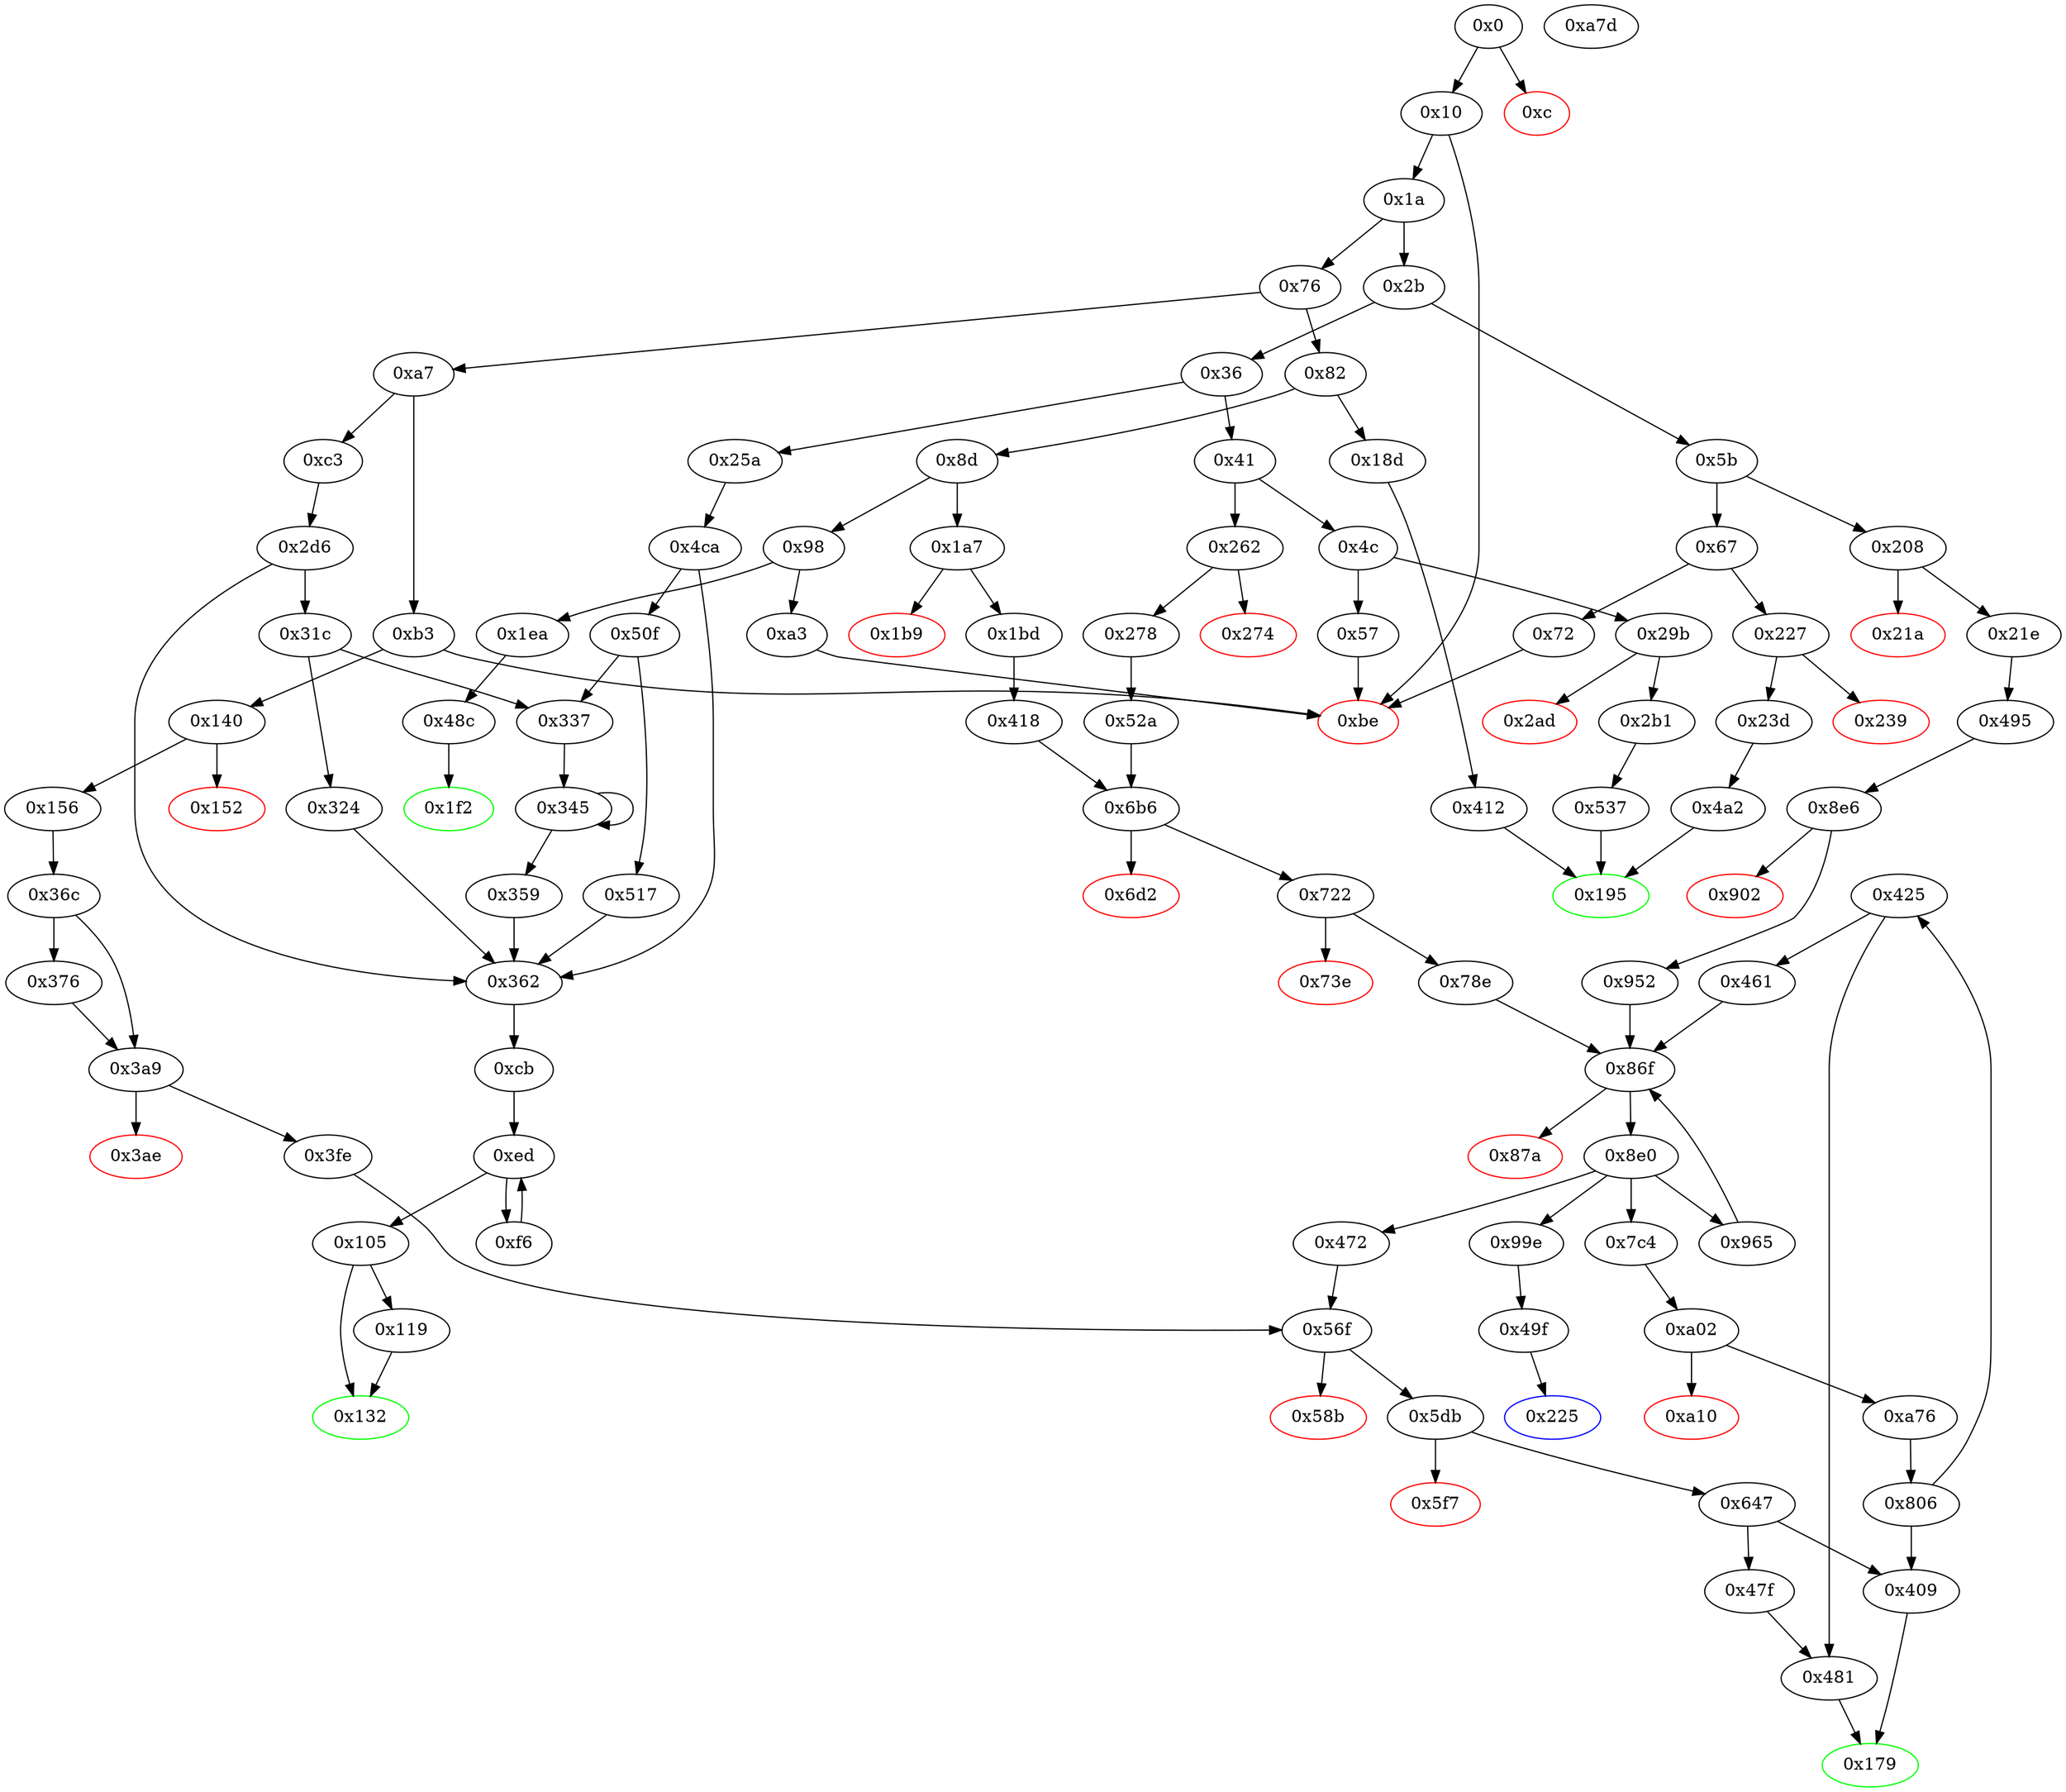 digraph "" {
"0x152" [color=red, fillcolor=white, id="0x152", style=filled, tooltip="Block 0x152\n[0x152:0x155]\n---\nPredecessors: [0x140]\nSuccessors: []\n---\n0x152 PUSH1 0x0\n0x154 DUP1\n0x155 REVERT\n---\n0x152: V105 = 0x0\n0x155: REVERT 0x0 0x0\n---\nEntry stack: [V13, 0x179, 0x4, V100]\nStack pops: 0\nStack additions: []\nExit stack: [V13, 0x179, 0x4, V100]\n\nDef sites:\nV13: {0x1a.0x1f}\n0x179: {0x140.0x141}\n0x4: {0x140.0x144}\nV100: {0x140.0x148}\n"];
"0x647" [fillcolor=white, id="0x647", style=filled, tooltip="Block 0x647\n[0x647:0x6b5]\n---\nPredecessors: [0x5db]\nSuccessors: [0x409, 0x47f]\n---\n0x647 JUMPDEST\n0x648 PUSH20 0xffffffffffffffffffffffffffffffffffffffff\n0x65d DUP1\n0x65e DUP5\n0x65f AND\n0x660 PUSH1 0x0\n0x662 DUP2\n0x663 DUP2\n0x664 MSTORE\n0x665 PUSH1 0x5\n0x667 PUSH1 0x20\n0x669 SWAP1\n0x66a DUP2\n0x66b MSTORE\n0x66c PUSH1 0x40\n0x66e DUP1\n0x66f DUP4\n0x670 SHA3\n0x671 SWAP5\n0x672 DUP8\n0x673 AND\n0x674 DUP1\n0x675 DUP5\n0x676 MSTORE\n0x677 SWAP5\n0x678 DUP3\n0x679 MSTORE\n0x67a SWAP2\n0x67b DUP3\n0x67c SWAP1\n0x67d SHA3\n0x67e DUP6\n0x67f SWAP1\n0x680 SSTORE\n0x681 DUP2\n0x682 MLOAD\n0x683 DUP6\n0x684 DUP2\n0x685 MSTORE\n0x686 SWAP2\n0x687 MLOAD\n0x688 PUSH32 0x8c5be1e5ebec7d5bd14f71427d1e84f3dd0314c0f7b2291e5b200ac8c7c3b925\n0x6a9 SWAP3\n0x6aa DUP2\n0x6ab SWAP1\n0x6ac SUB\n0x6ad SWAP1\n0x6ae SWAP2\n0x6af ADD\n0x6b0 SWAP1\n0x6b1 LOG3\n0x6b2 POP\n0x6b3 POP\n0x6b4 POP\n0x6b5 JUMP\n---\n0x647: JUMPDEST \n0x648: V442 = 0xffffffffffffffffffffffffffffffffffffffff\n0x65f: V443 = AND S2 0xffffffffffffffffffffffffffffffffffffffff\n0x660: V444 = 0x0\n0x664: M[0x0] = V443\n0x665: V445 = 0x5\n0x667: V446 = 0x20\n0x66b: M[0x20] = 0x5\n0x66c: V447 = 0x40\n0x670: V448 = SHA3 0x0 0x40\n0x673: V449 = AND S1 0xffffffffffffffffffffffffffffffffffffffff\n0x676: M[0x0] = V449\n0x679: M[0x20] = V448\n0x67d: V450 = SHA3 0x0 0x40\n0x680: S[V450] = S0\n0x682: V451 = M[0x40]\n0x685: M[V451] = S0\n0x687: V452 = M[0x40]\n0x688: V453 = 0x8c5be1e5ebec7d5bd14f71427d1e84f3dd0314c0f7b2291e5b200ac8c7c3b925\n0x6ac: V454 = SUB V451 V452\n0x6af: V455 = ADD 0x20 V454\n0x6b1: LOG V452 V455 0x8c5be1e5ebec7d5bd14f71427d1e84f3dd0314c0f7b2291e5b200ac8c7c3b925 V443 V449\n0x6b5: JUMP {0x409, 0x47f}\n---\nEntry stack: [V13, S10, S9, S8, S7, S6, S5, S4, {0x409, 0x47f}, S2, S1, S0]\nStack pops: 4\nStack additions: []\nExit stack: [V13, S10, S9, S8, S7, S6, S5, S4]\n\nDef sites:\nV13: {0x1a.0x1f}\nS10: {0x1a.0x1f, 0x1a7.0x1a8}\nS9: {0x262.0x263, 0x1bd.0x1d7}\nS8: {0x278.0x291, 0x1a.0x1f, 0x1bd.0x1e0}\nS7: {0x140.0x141, 0x278.0x296, 0x1bd.0x1e5}\nS6: {0x418.0x419, 0x52a.0x52b, 0x156.0x16f}\nS5: {0x425_0x52a.0x456, 0x425_0x418.0x456, 0x156.0x174}\nS4: {0x8e0_0x461_0x425_0x418.0x8e3, 0x8e0_0x461_0x425_0x52a.0x8e3, 0x36c.0x36d}\n{0x409, 0x47f}: {0x472_0x425_0x52a.0x475, 0x472_0x425_0x418.0x475, 0x3fe.0x3ff}\nS2: {0x262.0x263, 0x1bd.0x1d7, 0x3fe.0x402}\nS1: {0x472_0x425_0x418.0x479, 0x472_0x425_0x52a.0x479, 0x156.0x16f}\nS0: {0x8e0_0x461_0x425_0x418.0x8e3, 0x8e0_0x461_0x425_0x52a.0x8e3, 0x156.0x174}\n"];
"0x58b" [color=red, fillcolor=white, id="0x58b", style=filled, tooltip="Block 0x58b\n[0x58b:0x5da]\n---\nPredecessors: [0x56f]\nSuccessors: []\n---\n0x58b PUSH1 0x40\n0x58d MLOAD\n0x58e PUSH32 0x8c379a000000000000000000000000000000000000000000000000000000000\n0x5af DUP2\n0x5b0 MSTORE\n0x5b1 PUSH1 0x4\n0x5b3 ADD\n0x5b4 DUP1\n0x5b5 DUP1\n0x5b6 PUSH1 0x20\n0x5b8 ADD\n0x5b9 DUP3\n0x5ba DUP2\n0x5bb SUB\n0x5bc DUP3\n0x5bd MSTORE\n0x5be PUSH1 0x24\n0x5c0 DUP2\n0x5c1 MSTORE\n0x5c2 PUSH1 0x20\n0x5c4 ADD\n0x5c5 DUP1\n0x5c6 PUSH2 0xb2f\n0x5c9 PUSH1 0x24\n0x5cb SWAP2\n0x5cc CODECOPY\n0x5cd PUSH1 0x40\n0x5cf ADD\n0x5d0 SWAP2\n0x5d1 POP\n0x5d2 POP\n0x5d3 PUSH1 0x40\n0x5d5 MLOAD\n0x5d6 DUP1\n0x5d7 SWAP2\n0x5d8 SUB\n0x5d9 SWAP1\n0x5da REVERT\n---\n0x58b: V403 = 0x40\n0x58d: V404 = M[0x40]\n0x58e: V405 = 0x8c379a000000000000000000000000000000000000000000000000000000000\n0x5b0: M[V404] = 0x8c379a000000000000000000000000000000000000000000000000000000000\n0x5b1: V406 = 0x4\n0x5b3: V407 = ADD 0x4 V404\n0x5b6: V408 = 0x20\n0x5b8: V409 = ADD 0x20 V407\n0x5bb: V410 = SUB V409 V407\n0x5bd: M[V407] = V410\n0x5be: V411 = 0x24\n0x5c1: M[V409] = 0x24\n0x5c2: V412 = 0x20\n0x5c4: V413 = ADD 0x20 V409\n0x5c6: V414 = 0xb2f\n0x5c9: V415 = 0x24\n0x5cc: CODECOPY V413 0xb2f 0x24\n0x5cd: V416 = 0x40\n0x5cf: V417 = ADD 0x40 V413\n0x5d3: V418 = 0x40\n0x5d5: V419 = M[0x40]\n0x5d8: V420 = SUB V417 V419\n0x5da: REVERT V419 V420\n---\nEntry stack: [V13, S10, S9, S8, S7, S6, S5, S4, {0x409, 0x47f}, S2, S1, S0]\nStack pops: 0\nStack additions: []\nExit stack: [V13, S10, S9, S8, S7, S6, S5, S4, {0x409, 0x47f}, S2, S1, S0]\n\nDef sites:\nV13: {0x1a.0x1f}\nS10: {0x1a.0x1f, 0x1a7.0x1a8}\nS9: {0x262.0x263, 0x1bd.0x1d7}\nS8: {0x278.0x291, 0x1a.0x1f, 0x1bd.0x1e0}\nS7: {0x140.0x141, 0x278.0x296, 0x1bd.0x1e5}\nS6: {0x418.0x419, 0x52a.0x52b, 0x156.0x16f}\nS5: {0x425_0x52a.0x456, 0x425_0x418.0x456, 0x156.0x174}\nS4: {0x8e0_0x461_0x425_0x52a.0x8e3, 0x8e0_0x461_0x425_0x418.0x8e3, 0x36c.0x36d}\n{0x409, 0x47f}: {0x472_0x425_0x52a.0x475, 0x472_0x425_0x418.0x475, 0x3fe.0x3ff}\nS2: {0x262.0x263, 0x1bd.0x1d7, 0x3fe.0x402}\nS1: {0x472_0x425_0x418.0x479, 0x472_0x425_0x52a.0x479, 0x156.0x16f}\nS0: {0x8e0_0x461_0x425_0x52a.0x8e3, 0x8e0_0x461_0x425_0x418.0x8e3, 0x156.0x174}\n"];
"0x806" [fillcolor=white, id="0x806", style=filled, tooltip="Block 0x806\n[0x806:0x86e]\n---\nPredecessors: [0xa76]\nSuccessors: [0x409, 0x425]\n---\n0x806 JUMPDEST\n0x807 PUSH20 0xffffffffffffffffffffffffffffffffffffffff\n0x81c DUP1\n0x81d DUP5\n0x81e AND\n0x81f PUSH1 0x0\n0x821 DUP2\n0x822 DUP2\n0x823 MSTORE\n0x824 PUSH1 0x4\n0x826 PUSH1 0x20\n0x828 SWAP1\n0x829 DUP2\n0x82a MSTORE\n0x82b PUSH1 0x40\n0x82d SWAP2\n0x82e DUP3\n0x82f SWAP1\n0x830 SHA3\n0x831 SWAP5\n0x832 SWAP1\n0x833 SWAP5\n0x834 SSTORE\n0x835 DUP1\n0x836 MLOAD\n0x837 DUP6\n0x838 DUP2\n0x839 MSTORE\n0x83a SWAP1\n0x83b MLOAD\n0x83c SWAP2\n0x83d SWAP4\n0x83e SWAP3\n0x83f DUP8\n0x840 AND\n0x841 SWAP3\n0x842 PUSH32 0xddf252ad1be2c89b69c2b068fc378daa952ba7f163c4a11628f55a4df523b3ef\n0x863 SWAP3\n0x864 SWAP2\n0x865 DUP3\n0x866 SWAP1\n0x867 SUB\n0x868 ADD\n0x869 SWAP1\n0x86a LOG3\n0x86b POP\n0x86c POP\n0x86d POP\n0x86e JUMP\n---\n0x806: JUMPDEST \n0x807: V524 = 0xffffffffffffffffffffffffffffffffffffffff\n0x81e: V525 = AND S2 0xffffffffffffffffffffffffffffffffffffffff\n0x81f: V526 = 0x0\n0x823: M[0x0] = V525\n0x824: V527 = 0x4\n0x826: V528 = 0x20\n0x82a: M[0x20] = 0x4\n0x82b: V529 = 0x40\n0x830: V530 = SHA3 0x0 0x40\n0x834: S[V530] = S0\n0x836: V531 = M[0x40]\n0x839: M[V531] = S1\n0x83b: V532 = M[0x40]\n0x840: V533 = AND S3 0xffffffffffffffffffffffffffffffffffffffff\n0x842: V534 = 0xddf252ad1be2c89b69c2b068fc378daa952ba7f163c4a11628f55a4df523b3ef\n0x867: V535 = SUB V531 V532\n0x868: V536 = ADD V535 0x20\n0x86a: LOG V532 V536 0xddf252ad1be2c89b69c2b068fc378daa952ba7f163c4a11628f55a4df523b3ef V533 V525\n0x86e: JUMP S4\n---\nEntry stack: [V13, S9, S8, S7, S6, {0x0, 0x225}, S4, S3, S2, S1, S0]\nStack pops: 5\nStack additions: []\nExit stack: [V13, S9, S8, S7, S6, {0x0, 0x225}]\n\nDef sites:\nV13: {0x1a.0x1f}\nS9: {0x1a.0x1f, 0x1a7.0x1a8}\nS8: {0x262.0x263, 0x1bd.0x1d7}\nS7: {0x278.0x291, 0x1bd.0x1e0}\nS6: {0x278.0x296, 0x1a.0x1f, 0x1bd.0x1e5}\n{0x0, 0x225}: {0x208.0x209, 0x52a.0x52b, 0x418.0x419}\nS4: {0x418.0x41b, 0x52a.0x52d, 0x21e.0x220}\nS3: {0x1bd.0x1d7, 0x52a.0x530, 0x495.0x496}\nS2: {0x1bd.0x1e0, 0x278.0x291, 0x495.0x499}\nS1: {0x278.0x296, 0x1bd.0x1e5, 0x21e.0x220}\nS0: {0xa02_0x461.0xa07, 0xa02_0x965.0xa07, 0xa02_0x952.0xa07, 0xa02_0x78e_0x418.0xa07, 0xa02_0x78e_0x52a.0xa07}\n"];
"0x52a" [fillcolor=white, id="0x52a", style=filled, tooltip="Block 0x52a\n[0x52a:0x536]\n---\nPredecessors: [0x278]\nSuccessors: [0x6b6]\n---\n0x52a JUMPDEST\n0x52b PUSH1 0x0\n0x52d PUSH2 0x409\n0x530 CALLER\n0x531 DUP5\n0x532 DUP5\n0x533 PUSH2 0x6b6\n0x536 JUMP\n---\n0x52a: JUMPDEST \n0x52b: V386 = 0x0\n0x52d: V387 = 0x409\n0x530: V388 = CALLER\n0x533: V389 = 0x6b6\n0x536: JUMP 0x6b6\n---\nEntry stack: [V13, 0x179, V196, V199]\nStack pops: 2\nStack additions: [S1, S0, 0x0, 0x409, V388, S1, S0]\nExit stack: [V13, 0x179, V196, V199, 0x0, 0x409, V388, V196, V199]\n\nDef sites:\nV13: {0x1a.0x1f}\n0x179: {0x262.0x263}\nV196: {0x278.0x291}\nV199: {0x278.0x296}\n"];
"0x23d" [fillcolor=white, id="0x23d", style=filled, tooltip="Block 0x23d\n[0x23d:0x259]\n---\nPredecessors: [0x227]\nSuccessors: [0x4a2]\n---\n0x23d JUMPDEST\n0x23e POP\n0x23f CALLDATALOAD\n0x240 PUSH20 0xffffffffffffffffffffffffffffffffffffffff\n0x255 AND\n0x256 PUSH2 0x4a2\n0x259 JUMP\n---\n0x23d: JUMPDEST \n0x23f: V179 = CALLDATALOAD 0x4\n0x240: V180 = 0xffffffffffffffffffffffffffffffffffffffff\n0x255: V181 = AND 0xffffffffffffffffffffffffffffffffffffffff V179\n0x256: V182 = 0x4a2\n0x259: JUMP 0x4a2\n---\nEntry stack: [V13, 0x195, 0x4, V173]\nStack pops: 2\nStack additions: [V181]\nExit stack: [V13, 0x195, V181]\n\nDef sites:\nV13: {0x1a.0x1f}\n0x195: {0x227.0x228}\n0x4: {0x227.0x22b}\nV173: {0x227.0x22f}\n"];
"0x29b" [fillcolor=white, id="0x29b", style=filled, tooltip="Block 0x29b\n[0x29b:0x2ac]\n---\nPredecessors: [0x4c]\nSuccessors: [0x2ad, 0x2b1]\n---\n0x29b JUMPDEST\n0x29c PUSH2 0x195\n0x29f PUSH1 0x4\n0x2a1 DUP1\n0x2a2 CALLDATASIZE\n0x2a3 SUB\n0x2a4 PUSH1 0x40\n0x2a6 DUP2\n0x2a7 LT\n0x2a8 ISZERO\n0x2a9 PUSH2 0x2b1\n0x2ac JUMPI\n---\n0x29b: JUMPDEST \n0x29c: V201 = 0x195\n0x29f: V202 = 0x4\n0x2a2: V203 = CALLDATASIZE\n0x2a3: V204 = SUB V203 0x4\n0x2a4: V205 = 0x40\n0x2a7: V206 = LT V204 0x40\n0x2a8: V207 = ISZERO V206\n0x2a9: V208 = 0x2b1\n0x2ac: JUMPI 0x2b1 V207\n---\nEntry stack: [V13]\nStack pops: 0\nStack additions: [0x195, 0x4, V204]\nExit stack: [V13, 0x195, 0x4, V204]\n\nDef sites:\nV13: {0x1a.0x1f}\n"];
"0x345" [fillcolor=white, id="0x345", style=filled, tooltip="Block 0x345\n[0x345:0x358]\n---\nPredecessors: [0x337, 0x345]\nSuccessors: [0x345, 0x359]\n---\n0x345 JUMPDEST\n0x346 DUP2\n0x347 SLOAD\n0x348 DUP2\n0x349 MSTORE\n0x34a SWAP1\n0x34b PUSH1 0x1\n0x34d ADD\n0x34e SWAP1\n0x34f PUSH1 0x20\n0x351 ADD\n0x352 DUP1\n0x353 DUP4\n0x354 GT\n0x355 PUSH2 0x345\n0x358 JUMPI\n---\n0x345: JUMPDEST \n0x347: V259 = S[S1]\n0x349: M[S0] = V259\n0x34b: V260 = 0x1\n0x34d: V261 = ADD 0x1 S1\n0x34f: V262 = 0x20\n0x351: V263 = ADD 0x20 S0\n0x354: V264 = GT V254 V263\n0x355: V265 = 0x345\n0x358: JUMPI 0x345 V264\n---\nEntry stack: [V13, 0xcb, 0x60, S5, {0x0, 0x1}, S3, V254, S1, S0]\nStack pops: 3\nStack additions: [S2, V261, V263]\nExit stack: [V13, 0xcb, 0x60, S5, {0x0, 0x1}, S3, V254, V261, V263]\n\nDef sites:\nV13: {0x1a.0x1f}\n0xcb: {0xc3.0xc4, 0x25a.0x25b}\n0x60: {0x4ca.0x4fe, 0x2d6.0x30b}\nS5: {0x4ca.0x4d2, 0x2d6.0x2de}\n{0x0, 0x1}: {0x4ca.0x4cb, 0x2d6.0x2d7}\nS3: {0x4ca.0x4eb, 0x2d6.0x2f8}\nV254: {0x337.0x339}\nS1: {0x345.0x34d, 0x337.0x343}\nS0: {0x4ca.0x506, 0x345.0x351, 0x2d6.0x313}\n"];
"0x2b" [fillcolor=white, id="0x2b", style=filled, tooltip="Block 0x2b\n[0x2b:0x35]\n---\nPredecessors: [0x1a]\nSuccessors: [0x36, 0x5b]\n---\n0x2b DUP1\n0x2c PUSH4 0x95d89b41\n0x31 GT\n0x32 PUSH2 0x5b\n0x35 JUMPI\n---\n0x2c: V17 = 0x95d89b41\n0x31: V18 = GT 0x95d89b41 V13\n0x32: V19 = 0x5b\n0x35: JUMPI 0x5b V18\n---\nEntry stack: [V13]\nStack pops: 1\nStack additions: [S0]\nExit stack: [V13]\n\nDef sites:\nV13: {0x1a.0x1f}\n"];
"0x409" [fillcolor=white, id="0x409", style=filled, tooltip="Block 0x409\n[0x409:0x411]\n---\nPredecessors: [0x647, 0x806]\nSuccessors: [0x179]\n---\n0x409 JUMPDEST\n0x40a POP\n0x40b PUSH1 0x1\n0x40d SWAP3\n0x40e SWAP2\n0x40f POP\n0x410 POP\n0x411 JUMP\n---\n0x409: JUMPDEST \n0x40b: V306 = 0x1\n0x411: JUMP S3\n---\nEntry stack: [V13, S6, S5, S4, S3, S2, S1, S0]\nStack pops: 4\nStack additions: [0x1]\nExit stack: [V13, S6, S5, S4, 0x1]\n\nDef sites:\nV13: {0x1a.0x1f}\nS6: {0x1a.0x1f, 0x1a7.0x1a8}\nS5: {0x262.0x263, 0x1bd.0x1d7, 0x1a.0x1f}\nS4: {0x278.0x291, 0x1a.0x1f, 0x1bd.0x1e0, 0x1a7.0x1a8}\nS3: {0x1bd.0x1d7, 0x140.0x141, 0x278.0x296, 0x1bd.0x1e5, 0x262.0x263}\nS2: {0x278.0x291, 0x418.0x419, 0x52a.0x52b, 0x1bd.0x1e0, 0x156.0x16f}\nS1: {0x278.0x296, 0x1a.0x1f, 0x1bd.0x1e5, 0x425_0x52a.0x456, 0x425_0x418.0x456, 0x156.0x174}\nS0: {0x208.0x209, 0x418.0x419, 0x52a.0x52b, 0x36c.0x36d, 0x8e0_0x461_0x425_0x52a.0x8e3, 0x8e0_0x461_0x425_0x418.0x8e3}\n"];
"0x902" [color=red, fillcolor=white, id="0x902", style=filled, tooltip="Block 0x902\n[0x902:0x951]\n---\nPredecessors: [0x8e6]\nSuccessors: []\n---\n0x902 PUSH1 0x40\n0x904 MLOAD\n0x905 PUSH32 0x8c379a000000000000000000000000000000000000000000000000000000000\n0x926 DUP2\n0x927 MSTORE\n0x928 PUSH1 0x4\n0x92a ADD\n0x92b DUP1\n0x92c DUP1\n0x92d PUSH1 0x20\n0x92f ADD\n0x930 DUP3\n0x931 DUP2\n0x932 SUB\n0x933 DUP3\n0x934 MSTORE\n0x935 PUSH1 0x21\n0x937 DUP2\n0x938 MSTORE\n0x939 PUSH1 0x20\n0x93b ADD\n0x93c DUP1\n0x93d PUSH2 0xae9\n0x940 PUSH1 0x21\n0x942 SWAP2\n0x943 CODECOPY\n0x944 PUSH1 0x40\n0x946 ADD\n0x947 SWAP2\n0x948 POP\n0x949 POP\n0x94a PUSH1 0x40\n0x94c MLOAD\n0x94d DUP1\n0x94e SWAP2\n0x94f SUB\n0x950 SWAP1\n0x951 REVERT\n---\n0x902: V561 = 0x40\n0x904: V562 = M[0x40]\n0x905: V563 = 0x8c379a000000000000000000000000000000000000000000000000000000000\n0x927: M[V562] = 0x8c379a000000000000000000000000000000000000000000000000000000000\n0x928: V564 = 0x4\n0x92a: V565 = ADD 0x4 V562\n0x92d: V566 = 0x20\n0x92f: V567 = ADD 0x20 V565\n0x932: V568 = SUB V567 V565\n0x934: M[V565] = V568\n0x935: V569 = 0x21\n0x938: M[V567] = 0x21\n0x939: V570 = 0x20\n0x93b: V571 = ADD 0x20 V567\n0x93d: V572 = 0xae9\n0x940: V573 = 0x21\n0x943: CODECOPY V571 0xae9 0x21\n0x944: V574 = 0x40\n0x946: V575 = ADD 0x40 V571\n0x94a: V576 = 0x40\n0x94c: V577 = M[0x40]\n0x94f: V578 = SUB V575 V577\n0x951: REVERT V577 V578\n---\nEntry stack: [V13, 0x225, V168, 0x49f, V341, V168]\nStack pops: 0\nStack additions: []\nExit stack: [V13, 0x225, V168, 0x49f, V341, V168]\n\nDef sites:\nV13: {0x1a.0x1f}\n0x225: {0x208.0x209}\nV168: {0x21e.0x220}\n0x49f: {0x495.0x496}\nV341: {0x495.0x499}\nV168: {0x21e.0x220}\n"];
"0x36" [fillcolor=white, id="0x36", style=filled, tooltip="Block 0x36\n[0x36:0x40]\n---\nPredecessors: [0x2b]\nSuccessors: [0x41, 0x25a]\n---\n0x36 DUP1\n0x37 PUSH4 0x95d89b41\n0x3c EQ\n0x3d PUSH2 0x25a\n0x40 JUMPI\n---\n0x37: V20 = 0x95d89b41\n0x3c: V21 = EQ 0x95d89b41 V13\n0x3d: V22 = 0x25a\n0x40: JUMPI 0x25a V21\n---\nEntry stack: [V13]\nStack pops: 1\nStack additions: [S0]\nExit stack: [V13]\n\nDef sites:\nV13: {0x1a.0x1f}\n"];
"0x225" [color=blue, fillcolor=white, id="0x225", style=filled, tooltip="Block 0x225\n[0x225:0x226]\n---\nPredecessors: [0x49f]\nSuccessors: []\n---\n0x225 JUMPDEST\n0x226 STOP\n---\n0x225: JUMPDEST \n0x226: STOP \n---\nEntry stack: [V13]\nStack pops: 0\nStack additions: []\nExit stack: [V13]\n\nDef sites:\nV13: {0x1a.0x1f}\n"];
"0x6d2" [color=red, fillcolor=white, id="0x6d2", style=filled, tooltip="Block 0x6d2\n[0x6d2:0x721]\n---\nPredecessors: [0x6b6]\nSuccessors: []\n---\n0x6d2 PUSH1 0x40\n0x6d4 MLOAD\n0x6d5 PUSH32 0x8c379a000000000000000000000000000000000000000000000000000000000\n0x6f6 DUP2\n0x6f7 MSTORE\n0x6f8 PUSH1 0x4\n0x6fa ADD\n0x6fb DUP1\n0x6fc DUP1\n0x6fd PUSH1 0x20\n0x6ff ADD\n0x700 DUP3\n0x701 DUP2\n0x702 SUB\n0x703 DUP3\n0x704 MSTORE\n0x705 PUSH1 0x25\n0x707 DUP2\n0x708 MSTORE\n0x709 PUSH1 0x20\n0x70b ADD\n0x70c DUP1\n0x70d PUSH2 0xb0a\n0x710 PUSH1 0x25\n0x712 SWAP2\n0x713 CODECOPY\n0x714 PUSH1 0x40\n0x716 ADD\n0x717 SWAP2\n0x718 POP\n0x719 POP\n0x71a PUSH1 0x40\n0x71c MLOAD\n0x71d DUP1\n0x71e SWAP2\n0x71f SUB\n0x720 SWAP1\n0x721 REVERT\n---\n0x6d2: V459 = 0x40\n0x6d4: V460 = M[0x40]\n0x6d5: V461 = 0x8c379a000000000000000000000000000000000000000000000000000000000\n0x6f7: M[V460] = 0x8c379a000000000000000000000000000000000000000000000000000000000\n0x6f8: V462 = 0x4\n0x6fa: V463 = ADD 0x4 V460\n0x6fd: V464 = 0x20\n0x6ff: V465 = ADD 0x20 V463\n0x702: V466 = SUB V465 V463\n0x704: M[V463] = V466\n0x705: V467 = 0x25\n0x708: M[V465] = 0x25\n0x709: V468 = 0x20\n0x70b: V469 = ADD 0x20 V465\n0x70d: V470 = 0xb0a\n0x710: V471 = 0x25\n0x713: CODECOPY V469 0xb0a 0x25\n0x714: V472 = 0x40\n0x716: V473 = ADD 0x40 V469\n0x71a: V474 = 0x40\n0x71c: V475 = M[0x40]\n0x71f: V476 = SUB V473 V475\n0x721: REVERT V475 V476\n---\nEntry stack: [V13, S8, S7, S6, S5, 0x0, {0x409, 0x425}, S2, S1, S0]\nStack pops: 0\nStack additions: []\nExit stack: [V13, S8, S7, S6, S5, 0x0, {0x409, 0x425}, S2, S1, S0]\n\nDef sites:\nV13: {0x1a.0x1f}\nS8: {0x1a.0x1f, 0x1a7.0x1a8}\nS7: {0x262.0x263, 0x1bd.0x1d7}\nS6: {0x278.0x291, 0x1bd.0x1e0}\nS5: {0x278.0x296, 0x1bd.0x1e5}\n0x0: {0x418.0x419, 0x52a.0x52b}\n{0x409, 0x425}: {0x418.0x41b, 0x52a.0x52d}\nS2: {0x52a.0x530, 0x1bd.0x1d7}\nS1: {0x278.0x291, 0x1bd.0x1e0}\nS0: {0x278.0x296, 0x1bd.0x1e5}\n"];
"0x1ea" [fillcolor=white, id="0x1ea", style=filled, tooltip="Block 0x1ea\n[0x1ea:0x1f1]\n---\nPredecessors: [0x98]\nSuccessors: [0x48c]\n---\n0x1ea JUMPDEST\n0x1eb PUSH2 0x1f2\n0x1ee PUSH2 0x48c\n0x1f1 JUMP\n---\n0x1ea: JUMPDEST \n0x1eb: V149 = 0x1f2\n0x1ee: V150 = 0x48c\n0x1f1: JUMP 0x48c\n---\nEntry stack: [V13]\nStack pops: 0\nStack additions: [0x1f2]\nExit stack: [V13, 0x1f2]\n\nDef sites:\nV13: {0x1a.0x1f}\n"];
"0x418" [fillcolor=white, id="0x418", style=filled, tooltip="Block 0x418\n[0x418:0x424]\n---\nPredecessors: [0x1bd]\nSuccessors: [0x6b6]\n---\n0x418 JUMPDEST\n0x419 PUSH1 0x0\n0x41b PUSH2 0x425\n0x41e DUP5\n0x41f DUP5\n0x420 DUP5\n0x421 PUSH2 0x6b6\n0x424 JUMP\n---\n0x418: JUMPDEST \n0x419: V309 = 0x0\n0x41b: V310 = 0x425\n0x421: V311 = 0x6b6\n0x424: JUMP 0x6b6\n---\nEntry stack: [V13, 0x179, V140, V144, V147]\nStack pops: 3\nStack additions: [S2, S1, S0, 0x0, 0x425, S2, S1, S0]\nExit stack: [V13, 0x179, V140, V144, V147, 0x0, 0x425, V140, V144, V147]\n\nDef sites:\nV13: {0x1a.0x1f}\n0x179: {0x1a7.0x1a8}\nV140: {0x1bd.0x1d7}\nV144: {0x1bd.0x1e0}\nV147: {0x1bd.0x1e5}\n"];
"0xa3" [fillcolor=white, id="0xa3", style=filled, tooltip="Block 0xa3\n[0xa3:0xa6]\n---\nPredecessors: [0x98]\nSuccessors: [0xbe]\n---\n0xa3 PUSH2 0xbe\n0xa6 JUMP\n---\n0xa3: V49 = 0xbe\n0xa6: JUMP 0xbe\n---\nEntry stack: [V13]\nStack pops: 0\nStack additions: []\nExit stack: [V13]\n\nDef sites:\nV13: {0x1a.0x1f}\n"];
"0xa02" [fillcolor=white, id="0xa02", style=filled, tooltip="Block 0xa02\n[0xa02:0xa0f]\n---\nPredecessors: [0x7c4]\nSuccessors: [0xa10, 0xa76]\n---\n0xa02 JUMPDEST\n0xa03 PUSH1 0x0\n0xa05 DUP3\n0xa06 DUP3\n0xa07 ADD\n0xa08 DUP4\n0xa09 DUP2\n0xa0a LT\n0xa0b ISZERO\n0xa0c PUSH2 0xa76\n0xa0f JUMPI\n---\n0xa02: JUMPDEST \n0xa03: V610 = 0x0\n0xa07: V611 = ADD S0 V519\n0xa0a: V612 = LT V611 V519\n0xa0b: V613 = ISZERO V612\n0xa0c: V614 = 0xa76\n0xa0f: JUMPI 0xa76 V613\n---\nEntry stack: [V13, S11, S10, S9, S8, S7, S6, S5, S4, S3, 0x806, V519, S0]\nStack pops: 2\nStack additions: [S1, S0, 0x0, V611]\nExit stack: [V13, S11, S10, S9, S8, S7, S6, S5, S4, S3, 0x806, V519, S0, 0x0, V611]\n\nDef sites:\nV13: {0x1a.0x1f}\nS11: {0x1a.0x1f, 0x1a7.0x1a8}\nS10: {0x262.0x263, 0x1bd.0x1d7, 0x1a.0x1f}\nS9: {0x278.0x291, 0x1a.0x1f, 0x1bd.0x1e0, 0x1a7.0x1a8}\nS8: {0x1bd.0x1d7, 0x278.0x296, 0x1a.0x1f, 0x1bd.0x1e5, 0x262.0x263}\nS7: {0x1bd.0x1e0, 0x208.0x209, 0x52a.0x52b, 0x418.0x419, 0x278.0x291}\nS6: {0x278.0x296, 0x418.0x41b, 0x52a.0x52d, 0x1bd.0x1e5, 0x21e.0x220}\nS5: {0x1bd.0x1d7, 0x418.0x419, 0x52a.0x530, 0x495.0x496, 0x52a.0x52b}\nS4: {0x1bd.0x1e0, 0x278.0x291, 0x495.0x499, 0x425_0x52a.0x456, 0x425_0x418.0x456}\nS3: {0x278.0x296, 0x461_0x425_0x418.0x461, 0x1bd.0x1e5, 0x461_0x425_0x52a.0x461, 0x21e.0x220}\n0x806: {0x7c4.0x7f7}\nV519: {0x7c4.0x7f6}\nS0: {0x278.0x296, 0x461_0x425_0x418.0x461, 0x1bd.0x1e5, 0x461_0x425_0x52a.0x461, 0x21e.0x220}\n"];
"0x119" [fillcolor=white, id="0x119", style=filled, tooltip="Block 0x119\n[0x119:0x131]\n---\nPredecessors: [0x105]\nSuccessors: [0x132]\n---\n0x119 DUP1\n0x11a DUP3\n0x11b SUB\n0x11c DUP1\n0x11d MLOAD\n0x11e PUSH1 0x1\n0x120 DUP4\n0x121 PUSH1 0x20\n0x123 SUB\n0x124 PUSH2 0x100\n0x127 EXP\n0x128 SUB\n0x129 NOT\n0x12a AND\n0x12b DUP2\n0x12c MSTORE\n0x12d PUSH1 0x20\n0x12f ADD\n0x130 SWAP2\n0x131 POP\n---\n0x11b: V82 = SUB V77 V79\n0x11d: V83 = M[V82]\n0x11e: V84 = 0x1\n0x121: V85 = 0x20\n0x123: V86 = SUB 0x20 V79\n0x124: V87 = 0x100\n0x127: V88 = EXP 0x100 V86\n0x128: V89 = SUB V88 0x1\n0x129: V90 = NOT V89\n0x12a: V91 = AND V90 V83\n0x12c: M[V82] = V91\n0x12d: V92 = 0x20\n0x12f: V93 = ADD 0x20 V82\n---\nEntry stack: [V13, S4, V60, V60, V77, V79]\nStack pops: 2\nStack additions: [V93, S0]\nExit stack: [V13, S4, V60, V60, V93, V79]\n\nDef sites:\nV13: {0x1a.0x1f}\nS4: {0x4ca.0x4d2, 0x2d6.0x2de}\nV60: {0xcb.0xcf}\nV60: {0xcb.0xcf}\nV77: {0x105.0x10e}\nV79: {0x105.0x112}\n"];
"0x67" [fillcolor=white, id="0x67", style=filled, tooltip="Block 0x67\n[0x67:0x71]\n---\nPredecessors: [0x5b]\nSuccessors: [0x72, 0x227]\n---\n0x67 DUP1\n0x68 PUSH4 0x70a08231\n0x6d EQ\n0x6e PUSH2 0x227\n0x71 JUMPI\n---\n0x68: V33 = 0x70a08231\n0x6d: V34 = EQ 0x70a08231 V13\n0x6e: V35 = 0x227\n0x71: JUMPI 0x227 V34\n---\nEntry stack: [V13]\nStack pops: 1\nStack additions: [S0]\nExit stack: [V13]\n\nDef sites:\nV13: {0x1a.0x1f}\n"];
"0xbe" [color=red, fillcolor=white, id="0xbe", style=filled, tooltip="Block 0xbe\n[0xbe:0xc2]\n---\nPredecessors: [0x10, 0x57, 0x72, 0xa3, 0xb3]\nSuccessors: []\n---\n0xbe JUMPDEST\n0xbf PUSH1 0x0\n0xc1 DUP1\n0xc2 REVERT\n---\n0xbe: JUMPDEST \n0xbf: V56 = 0x0\n0xc2: REVERT 0x0 0x0\n---\nEntry stack: [V13]\nStack pops: 0\nStack additions: []\nExit stack: [V13]\n\nDef sites:\nV13: {0x1a.0x1f}\n"];
"0x72" [fillcolor=white, id="0x72", style=filled, tooltip="Block 0x72\n[0x72:0x75]\n---\nPredecessors: [0x67]\nSuccessors: [0xbe]\n---\n0x72 PUSH2 0xbe\n0x75 JUMP\n---\n0x72: V36 = 0xbe\n0x75: JUMP 0xbe\n---\nEntry stack: [V13]\nStack pops: 0\nStack additions: []\nExit stack: [V13]\n\nDef sites:\nV13: {0x1a.0x1f}\n"];
"0x1a" [fillcolor=white, id="0x1a", style=filled, tooltip="Block 0x1a\n[0x1a:0x2a]\n---\nPredecessors: [0x10]\nSuccessors: [0x2b, 0x76]\n---\n0x1a PUSH1 0x0\n0x1c CALLDATALOAD\n0x1d PUSH1 0xe0\n0x1f SHR\n0x20 DUP1\n0x21 PUSH4 0x42966c68\n0x26 GT\n0x27 PUSH2 0x76\n0x2a JUMPI\n---\n0x1a: V10 = 0x0\n0x1c: V11 = CALLDATALOAD 0x0\n0x1d: V12 = 0xe0\n0x1f: V13 = SHR 0xe0 V11\n0x21: V14 = 0x42966c68\n0x26: V15 = GT 0x42966c68 V13\n0x27: V16 = 0x76\n0x2a: JUMPI 0x76 V15\n---\nEntry stack: []\nStack pops: 0\nStack additions: [V13]\nExit stack: [V13]\n\nDef sites:\n"];
"0x1bd" [fillcolor=white, id="0x1bd", style=filled, tooltip="Block 0x1bd\n[0x1bd:0x1e9]\n---\nPredecessors: [0x1a7]\nSuccessors: [0x418]\n---\n0x1bd JUMPDEST\n0x1be POP\n0x1bf PUSH20 0xffffffffffffffffffffffffffffffffffffffff\n0x1d4 DUP2\n0x1d5 CALLDATALOAD\n0x1d6 DUP2\n0x1d7 AND\n0x1d8 SWAP2\n0x1d9 PUSH1 0x20\n0x1db DUP2\n0x1dc ADD\n0x1dd CALLDATALOAD\n0x1de SWAP1\n0x1df SWAP2\n0x1e0 AND\n0x1e1 SWAP1\n0x1e2 PUSH1 0x40\n0x1e4 ADD\n0x1e5 CALLDATALOAD\n0x1e6 PUSH2 0x418\n0x1e9 JUMP\n---\n0x1bd: JUMPDEST \n0x1bf: V138 = 0xffffffffffffffffffffffffffffffffffffffff\n0x1d5: V139 = CALLDATALOAD 0x4\n0x1d7: V140 = AND 0xffffffffffffffffffffffffffffffffffffffff V139\n0x1d9: V141 = 0x20\n0x1dc: V142 = ADD 0x4 0x20\n0x1dd: V143 = CALLDATALOAD 0x24\n0x1e0: V144 = AND 0xffffffffffffffffffffffffffffffffffffffff V143\n0x1e2: V145 = 0x40\n0x1e4: V146 = ADD 0x40 0x4\n0x1e5: V147 = CALLDATALOAD 0x44\n0x1e6: V148 = 0x418\n0x1e9: JUMP 0x418\n---\nEntry stack: [V13, 0x179, 0x4, V132]\nStack pops: 2\nStack additions: [V140, V144, V147]\nExit stack: [V13, 0x179, V140, V144, V147]\n\nDef sites:\nV13: {0x1a.0x1f}\n0x179: {0x1a7.0x1a8}\n0x4: {0x1a7.0x1ab}\nV132: {0x1a7.0x1af}\n"];
"0x18d" [fillcolor=white, id="0x18d", style=filled, tooltip="Block 0x18d\n[0x18d:0x194]\n---\nPredecessors: [0x82]\nSuccessors: [0x412]\n---\n0x18d JUMPDEST\n0x18e PUSH2 0x195\n0x191 PUSH2 0x412\n0x194 JUMP\n---\n0x18d: JUMPDEST \n0x18e: V121 = 0x195\n0x191: V122 = 0x412\n0x194: JUMP 0x412\n---\nEntry stack: [V13]\nStack pops: 0\nStack additions: [0x195]\nExit stack: [V13, 0x195]\n\nDef sites:\nV13: {0x1a.0x1f}\n"];
"0x21a" [color=red, fillcolor=white, id="0x21a", style=filled, tooltip="Block 0x21a\n[0x21a:0x21d]\n---\nPredecessors: [0x208]\nSuccessors: []\n---\n0x21a PUSH1 0x0\n0x21c DUP1\n0x21d REVERT\n---\n0x21a: V167 = 0x0\n0x21d: REVERT 0x0 0x0\n---\nEntry stack: [V13, 0x225, 0x4, V162]\nStack pops: 0\nStack additions: []\nExit stack: [V13, 0x225, 0x4, V162]\n\nDef sites:\nV13: {0x1a.0x1f}\n0x225: {0x208.0x209}\n0x4: {0x208.0x20c}\nV162: {0x208.0x210}\n"];
"0x517" [fillcolor=white, id="0x517", style=filled, tooltip="Block 0x517\n[0x517:0x529]\n---\nPredecessors: [0x50f]\nSuccessors: [0x362]\n---\n0x517 PUSH2 0x100\n0x51a DUP1\n0x51b DUP4\n0x51c SLOAD\n0x51d DIV\n0x51e MUL\n0x51f DUP4\n0x520 MSTORE\n0x521 SWAP2\n0x522 PUSH1 0x20\n0x524 ADD\n0x525 SWAP2\n0x526 PUSH2 0x362\n0x529 JUMP\n---\n0x517: V379 = 0x100\n0x51c: V380 = S[0x1]\n0x51d: V381 = DIV V380 0x100\n0x51e: V382 = MUL V381 0x100\n0x520: M[V373] = V382\n0x522: V383 = 0x20\n0x524: V384 = ADD 0x20 V373\n0x526: V385 = 0x362\n0x529: JUMP 0x362\n---\nEntry stack: [V13, 0xcb, 0x60, V354, 0x1, V366, V373, 0x1, V366]\nStack pops: 3\nStack additions: [V384, S1, S0]\nExit stack: [V13, 0xcb, 0x60, V354, 0x1, V366, V384, 0x1, V366]\n\nDef sites:\nV13: {0x1a.0x1f}\n0xcb: {0x25a.0x25b}\n0x60: {0x4ca.0x4fe}\nV354: {0x4ca.0x4d2}\n0x1: {0x4ca.0x4cb}\nV366: {0x4ca.0x4eb}\nV373: {0x4ca.0x506}\n0x1: {0x4ca.0x4cb}\nV366: {0x4ca.0x4eb}\n"];
"0x0" [fillcolor=white, id="0x0", style=filled, tooltip="Block 0x0\n[0x0:0xb]\n---\nPredecessors: []\nSuccessors: [0xc, 0x10]\n---\n0x0 PUSH1 0x80\n0x2 PUSH1 0x40\n0x4 MSTORE\n0x5 CALLVALUE\n0x6 DUP1\n0x7 ISZERO\n0x8 PUSH2 0x10\n0xb JUMPI\n---\n0x0: V0 = 0x80\n0x2: V1 = 0x40\n0x4: M[0x40] = 0x80\n0x5: V2 = CALLVALUE\n0x7: V3 = ISZERO V2\n0x8: V4 = 0x10\n0xb: JUMPI 0x10 V3\n---\nEntry stack: []\nStack pops: 0\nStack additions: [V2]\nExit stack: [V2]\n\nDef sites:\n"];
"0x140" [fillcolor=white, id="0x140", style=filled, tooltip="Block 0x140\n[0x140:0x151]\n---\nPredecessors: [0xb3]\nSuccessors: [0x152, 0x156]\n---\n0x140 JUMPDEST\n0x141 PUSH2 0x179\n0x144 PUSH1 0x4\n0x146 DUP1\n0x147 CALLDATASIZE\n0x148 SUB\n0x149 PUSH1 0x40\n0x14b DUP2\n0x14c LT\n0x14d ISZERO\n0x14e PUSH2 0x156\n0x151 JUMPI\n---\n0x140: JUMPDEST \n0x141: V97 = 0x179\n0x144: V98 = 0x4\n0x147: V99 = CALLDATASIZE\n0x148: V100 = SUB V99 0x4\n0x149: V101 = 0x40\n0x14c: V102 = LT V100 0x40\n0x14d: V103 = ISZERO V102\n0x14e: V104 = 0x156\n0x151: JUMPI 0x156 V103\n---\nEntry stack: [V13]\nStack pops: 0\nStack additions: [0x179, 0x4, V100]\nExit stack: [V13, 0x179, 0x4, V100]\n\nDef sites:\nV13: {0x1a.0x1f}\n"];
"0x31c" [fillcolor=white, id="0x31c", style=filled, tooltip="Block 0x31c\n[0x31c:0x323]\n---\nPredecessors: [0x2d6]\nSuccessors: [0x324, 0x337]\n---\n0x31c DUP1\n0x31d PUSH1 0x1f\n0x31f LT\n0x320 PUSH2 0x337\n0x323 JUMPI\n---\n0x31d: V244 = 0x1f\n0x31f: V245 = LT 0x1f V234\n0x320: V246 = 0x337\n0x323: JUMPI 0x337 V245\n---\nEntry stack: [V13, 0xcb, 0x60, V221, 0x0, V234, V241, 0x0, V234]\nStack pops: 1\nStack additions: [S0]\nExit stack: [V13, 0xcb, 0x60, V221, 0x0, V234, V241, 0x0, V234]\n\nDef sites:\nV13: {0x1a.0x1f}\n0xcb: {0xc3.0xc4}\n0x60: {0x2d6.0x30b}\nV221: {0x2d6.0x2de}\n0x0: {0x2d6.0x2d7}\nV234: {0x2d6.0x2f8}\nV241: {0x2d6.0x313}\n0x0: {0x2d6.0x2d7}\nV234: {0x2d6.0x2f8}\n"];
"0x86f" [fillcolor=white, id="0x86f", style=filled, tooltip="Block 0x86f\n[0x86f:0x879]\n---\nPredecessors: [0x461, 0x78e, 0x952, 0x965]\nSuccessors: [0x87a, 0x8e0]\n---\n0x86f JUMPDEST\n0x870 PUSH1 0x0\n0x872 DUP3\n0x873 DUP3\n0x874 GT\n0x875 ISZERO\n0x876 PUSH2 0x8e0\n0x879 JUMPI\n---\n0x86f: JUMPDEST \n0x870: V537 = 0x0\n0x874: V538 = GT S0 S1\n0x875: V539 = ISZERO V538\n0x876: V540 = 0x8e0\n0x879: JUMPI 0x8e0 V539\n---\nEntry stack: [V13, S11, S10, S9, S8, S7, S6, S5, S4, S3, {0x472, 0x7c4, 0x965, 0x99e}, S1, S0]\nStack pops: 2\nStack additions: [S1, S0, 0x0]\nExit stack: [V13, S11, S10, S9, S8, S7, S6, S5, S4, S3, {0x472, 0x7c4, 0x965, 0x99e}, S1, S0, 0x0]\n\nDef sites:\nV13: {0x1a.0x1f}\nS11: {0x1a.0x1f, 0x1a7.0x1a8}\nS10: {0x262.0x263, 0x1bd.0x1d7, 0x1a.0x1f}\nS9: {0x278.0x291, 0x1a.0x1f, 0x1bd.0x1e0, 0x1a7.0x1a8}\nS8: {0x1bd.0x1e5, 0x278.0x296, 0x1a.0x1f, 0x1bd.0x1d7, 0x262.0x263}\nS7: {0x1bd.0x1e0, 0x208.0x209, 0x52a.0x52b, 0x418.0x419, 0x278.0x291}\nS6: {0x278.0x296, 0x418.0x41b, 0x1a.0x1f, 0x1bd.0x1e5, 0x52a.0x52d, 0x21e.0x220}\nS5: {0x418.0x419, 0x208.0x209, 0x52a.0x530, 0x1bd.0x1d7, 0x52a.0x52b, 0x495.0x496}\nS4: {0x278.0x291, 0x1bd.0x1e0, 0x425_0x52a.0x456, 0x425.0x456, 0x495.0x499, 0x425_0x418.0x456}\nS3: {0x278.0x296, 0x1bd.0x1e5, 0x461.0x461, 0x461_0x425_0x418.0x461, 0x461_0x425_0x52a.0x461, 0x21e.0x220}\n{0x472, 0x7c4, 0x965, 0x99e}: {0x78e.0x7b5, 0x952.0x956, 0x965.0x98f, 0x461.0x463}\nS1: {0x78e.0x7b4, 0x952.0x955, 0x965.0x98e, 0x425.0x456}\nS0: {0x278.0x296, 0x1a.0x1f, 0x1bd.0x1e5, 0x461_0x425_0x418.0x461, 0x461_0x425_0x52a.0x461, 0x21e.0x220}\n"];
"0x5db" [fillcolor=white, id="0x5db", style=filled, tooltip="Block 0x5db\n[0x5db:0x5f6]\n---\nPredecessors: [0x56f]\nSuccessors: [0x5f7, 0x647]\n---\n0x5db JUMPDEST\n0x5dc PUSH20 0xffffffffffffffffffffffffffffffffffffffff\n0x5f1 DUP3\n0x5f2 AND\n0x5f3 PUSH2 0x647\n0x5f6 JUMPI\n---\n0x5db: JUMPDEST \n0x5dc: V421 = 0xffffffffffffffffffffffffffffffffffffffff\n0x5f2: V422 = AND S1 0xffffffffffffffffffffffffffffffffffffffff\n0x5f3: V423 = 0x647\n0x5f6: JUMPI 0x647 V422\n---\nEntry stack: [V13, S10, S9, S8, S7, S6, S5, S4, {0x409, 0x47f}, S2, S1, S0]\nStack pops: 2\nStack additions: [S1, S0]\nExit stack: [V13, S10, S9, S8, S7, S6, S5, S4, {0x409, 0x47f}, S2, S1, S0]\n\nDef sites:\nV13: {0x1a.0x1f}\nS10: {0x1a.0x1f, 0x1a7.0x1a8}\nS9: {0x262.0x263, 0x1bd.0x1d7}\nS8: {0x278.0x291, 0x1a.0x1f, 0x1bd.0x1e0}\nS7: {0x140.0x141, 0x278.0x296, 0x1bd.0x1e5}\nS6: {0x418.0x419, 0x52a.0x52b, 0x156.0x16f}\nS5: {0x425_0x52a.0x456, 0x425_0x418.0x456, 0x156.0x174}\nS4: {0x8e0_0x461_0x425_0x52a.0x8e3, 0x8e0_0x461_0x425_0x418.0x8e3, 0x36c.0x36d}\n{0x409, 0x47f}: {0x472_0x425_0x52a.0x475, 0x472_0x425_0x418.0x475, 0x3fe.0x3ff}\nS2: {0x262.0x263, 0x1bd.0x1d7, 0x3fe.0x402}\nS1: {0x472_0x425_0x418.0x479, 0x472_0x425_0x52a.0x479, 0x156.0x16f}\nS0: {0x8e0_0x461_0x425_0x52a.0x8e3, 0x8e0_0x461_0x425_0x418.0x8e3, 0x156.0x174}\n"];
"0xa7d" [fillcolor=white, id="0xa7d", style=filled, tooltip="Block 0xa7d\n[0xa7d:0xb91]\n---\nPredecessors: []\nSuccessors: []\n---\n0xa7d INVALID\n0xa7e GASLIMIT\n0xa7f MSTORE\n0xa80 NUMBER\n0xa81 ORIGIN\n0xa82 ADDRESS\n0xa83 GASPRICE\n0xa84 SHA3\n0xa85 PUSH21 0x72616e7366657220746f20746865207a65726f2061\n0xa9b PUSH5 0x6472657373\n0xaa1 GASLIMIT\n0xaa2 MSTORE\n0xaa3 NUMBER\n0xaa4 ORIGIN\n0xaa5 ADDRESS\n0xaa6 GASPRICE\n0xaa7 SHA3\n0xaa8 PUSH2 0x7070\n0xaab PUSH19 0x6f766520746f20746865207a65726f20616464\n0xabf PUSH19 0x65737345524332303a20617070726f7665206f\n0xad3 PUSH15 0x6c7920746f206f722066726f6d2030\n0xae3 SHA3\n0xae4 PUSH23 0x616c756545524332303a206275726e2066726f6d207468\n0xafc PUSH6 0x207a65726f20\n0xb03 PUSH2 0x6464\n0xb06 PUSH19 0x65737345524332303a207472616e7366657220\n0xb1a PUSH7 0x726f6d20746865\n0xb22 SHA3\n0xb23 PUSH27 0x65726f206164647265737345524332303a20617070726f76652066\n0xb3f PUSH19 0x6f6d20746865207a65726f2061646472657373\n0xb53 LOG1\n0xb54 PUSH6 0x627a7a723058\n0xb5b SHA3\n0xb5c MISSING 0xf5\n0xb5d PUSH16 0x74b3f386b29bcbfa5f1114da3d3e3d43\n0xb6e MISSING 0xf9\n0xb6f DUP9\n0xb70 MISSING 0xc1\n0xb71 GASPRICE\n0xb72 MISSING 0xc7\n0xb73 PUSH30 0x86c83a829067047a0029\n---\n0xa7d: INVALID \n0xa7e: V631 = GASLIMIT\n0xa7f: M[V631] = S0\n0xa80: V632 = NUMBER\n0xa81: V633 = ORIGIN\n0xa82: V634 = ADDRESS\n0xa83: V635 = GASPRICE\n0xa84: V636 = SHA3 V635 V634\n0xa85: V637 = 0x72616e7366657220746f20746865207a65726f2061\n0xa9b: V638 = 0x6472657373\n0xaa1: V639 = GASLIMIT\n0xaa2: M[V639] = 0x6472657373\n0xaa3: V640 = NUMBER\n0xaa4: V641 = ORIGIN\n0xaa5: V642 = ADDRESS\n0xaa6: V643 = GASPRICE\n0xaa7: V644 = SHA3 V643 V642\n0xaa8: V645 = 0x7070\n0xaab: V646 = 0x6f766520746f20746865207a65726f20616464\n0xabf: V647 = 0x65737345524332303a20617070726f7665206f\n0xad3: V648 = 0x6c7920746f206f722066726f6d2030\n0xae3: V649 = SHA3 0x6c7920746f206f722066726f6d2030 0x65737345524332303a20617070726f7665206f\n0xae4: V650 = 0x616c756545524332303a206275726e2066726f6d207468\n0xafc: V651 = 0x207a65726f20\n0xb03: V652 = 0x6464\n0xb06: V653 = 0x65737345524332303a207472616e7366657220\n0xb1a: V654 = 0x726f6d20746865\n0xb22: V655 = SHA3 0x726f6d20746865 0x65737345524332303a207472616e7366657220\n0xb23: V656 = 0x65726f206164647265737345524332303a20617070726f76652066\n0xb3f: V657 = 0x6f6d20746865207a65726f2061646472657373\n0xb53: LOG 0x6f6d20746865207a65726f2061646472657373 0x65726f206164647265737345524332303a20617070726f76652066 V655\n0xb54: V658 = 0x627a7a723058\n0xb5b: V659 = SHA3 0x627a7a723058 0x6464\n0xb5c: MISSING 0xf5\n0xb5d: V660 = 0x74b3f386b29bcbfa5f1114da3d3e3d43\n0xb6e: MISSING 0xf9\n0xb70: MISSING 0xc1\n0xb71: V661 = GASPRICE\n0xb72: MISSING 0xc7\n0xb73: V662 = 0x86c83a829067047a0029\n---\nEntry stack: []\nStack pops: 0\nStack additions: [V659, 0x207a65726f20, 0x616c756545524332303a206275726e2066726f6d207468, V649, 0x6f766520746f20746865207a65726f20616464, 0x7070, V644, V641, V640, 0x72616e7366657220746f20746865207a65726f2061, V636, V633, V632, 0x74b3f386b29bcbfa5f1114da3d3e3d43, S8, S0, S1, S2, S3, S4, S5, S6, S7, S8, V661, 0x86c83a829067047a0029]\nExit stack: []\n\nDef sites:\n"];
"0x537" [fillcolor=white, id="0x537", style=filled, tooltip="Block 0x537\n[0x537:0x56e]\n---\nPredecessors: [0x2b1]\nSuccessors: [0x195]\n---\n0x537 JUMPDEST\n0x538 PUSH20 0xffffffffffffffffffffffffffffffffffffffff\n0x54d SWAP2\n0x54e DUP3\n0x54f AND\n0x550 PUSH1 0x0\n0x552 SWAP1\n0x553 DUP2\n0x554 MSTORE\n0x555 PUSH1 0x5\n0x557 PUSH1 0x20\n0x559 SWAP1\n0x55a DUP2\n0x55b MSTORE\n0x55c PUSH1 0x40\n0x55e DUP1\n0x55f DUP4\n0x560 SHA3\n0x561 SWAP4\n0x562 SWAP1\n0x563 SWAP5\n0x564 AND\n0x565 DUP3\n0x566 MSTORE\n0x567 SWAP2\n0x568 SWAP1\n0x569 SWAP2\n0x56a MSTORE\n0x56b SHA3\n0x56c SLOAD\n0x56d SWAP1\n0x56e JUMP\n---\n0x537: JUMPDEST \n0x538: V390 = 0xffffffffffffffffffffffffffffffffffffffff\n0x54f: V391 = AND 0xffffffffffffffffffffffffffffffffffffffff V212\n0x550: V392 = 0x0\n0x554: M[0x0] = V391\n0x555: V393 = 0x5\n0x557: V394 = 0x20\n0x55b: M[0x20] = 0x5\n0x55c: V395 = 0x40\n0x560: V396 = SHA3 0x0 0x40\n0x564: V397 = AND 0xffffffffffffffffffffffffffffffffffffffff V216\n0x566: M[0x0] = V397\n0x56a: M[0x20] = V396\n0x56b: V398 = SHA3 0x0 0x40\n0x56c: V399 = S[V398]\n0x56e: JUMP 0x195\n---\nEntry stack: [V13, 0x195, V212, V216]\nStack pops: 3\nStack additions: [V399]\nExit stack: [V13, V399]\n\nDef sites:\nV13: {0x1a.0x1f}\n0x195: {0x29b.0x29c}\nV212: {0x2b1.0x2cb}\nV216: {0x2b1.0x2d1}\n"];
"0x5b" [fillcolor=white, id="0x5b", style=filled, tooltip="Block 0x5b\n[0x5b:0x66]\n---\nPredecessors: [0x2b]\nSuccessors: [0x67, 0x208]\n---\n0x5b JUMPDEST\n0x5c DUP1\n0x5d PUSH4 0x42966c68\n0x62 EQ\n0x63 PUSH2 0x208\n0x66 JUMPI\n---\n0x5b: JUMPDEST \n0x5d: V30 = 0x42966c68\n0x62: V31 = EQ 0x42966c68 V13\n0x63: V32 = 0x208\n0x66: JUMPI 0x208 V31\n---\nEntry stack: [V13]\nStack pops: 1\nStack additions: [S0]\nExit stack: [V13]\n\nDef sites:\nV13: {0x1a.0x1f}\n"];
"0x1f2" [color=green, fillcolor=white, id="0x1f2", style=filled, tooltip="Block 0x1f2\n[0x1f2:0x207]\n---\nPredecessors: [0x48c]\nSuccessors: []\n---\n0x1f2 JUMPDEST\n0x1f3 PUSH1 0x40\n0x1f5 DUP1\n0x1f6 MLOAD\n0x1f7 PUSH1 0xff\n0x1f9 SWAP1\n0x1fa SWAP3\n0x1fb AND\n0x1fc DUP3\n0x1fd MSTORE\n0x1fe MLOAD\n0x1ff SWAP1\n0x200 DUP2\n0x201 SWAP1\n0x202 SUB\n0x203 PUSH1 0x20\n0x205 ADD\n0x206 SWAP1\n0x207 RETURN\n---\n0x1f2: JUMPDEST \n0x1f3: V151 = 0x40\n0x1f6: V152 = M[0x40]\n0x1f7: V153 = 0xff\n0x1fb: V154 = AND V339 0xff\n0x1fd: M[V152] = V154\n0x1fe: V155 = M[0x40]\n0x202: V156 = SUB V152 V155\n0x203: V157 = 0x20\n0x205: V158 = ADD 0x20 V156\n0x207: RETURN V155 V158\n---\nEntry stack: [V13, V339]\nStack pops: 1\nStack additions: []\nExit stack: [V13]\n\nDef sites:\nV13: {0x1a.0x1f}\nV339: {0x48c.0x492}\n"];
"0x262" [fillcolor=white, id="0x262", style=filled, tooltip="Block 0x262\n[0x262:0x273]\n---\nPredecessors: [0x41]\nSuccessors: [0x274, 0x278]\n---\n0x262 JUMPDEST\n0x263 PUSH2 0x179\n0x266 PUSH1 0x4\n0x268 DUP1\n0x269 CALLDATASIZE\n0x26a SUB\n0x26b PUSH1 0x40\n0x26d DUP2\n0x26e LT\n0x26f ISZERO\n0x270 PUSH2 0x278\n0x273 JUMPI\n---\n0x262: JUMPDEST \n0x263: V185 = 0x179\n0x266: V186 = 0x4\n0x269: V187 = CALLDATASIZE\n0x26a: V188 = SUB V187 0x4\n0x26b: V189 = 0x40\n0x26e: V190 = LT V188 0x40\n0x26f: V191 = ISZERO V190\n0x270: V192 = 0x278\n0x273: JUMPI 0x278 V191\n---\nEntry stack: [V13]\nStack pops: 0\nStack additions: [0x179, 0x4, V188]\nExit stack: [V13, 0x179, 0x4, V188]\n\nDef sites:\nV13: {0x1a.0x1f}\n"];
"0x376" [fillcolor=white, id="0x376", style=filled, tooltip="Block 0x376\n[0x376:0x3a8]\n---\nPredecessors: [0x36c]\nSuccessors: [0x3a9]\n---\n0x376 POP\n0x377 CALLER\n0x378 PUSH1 0x0\n0x37a SWAP1\n0x37b DUP2\n0x37c MSTORE\n0x37d PUSH1 0x5\n0x37f PUSH1 0x20\n0x381 SWAP1\n0x382 DUP2\n0x383 MSTORE\n0x384 PUSH1 0x40\n0x386 DUP1\n0x387 DUP4\n0x388 SHA3\n0x389 PUSH20 0xffffffffffffffffffffffffffffffffffffffff\n0x39e DUP8\n0x39f AND\n0x3a0 DUP5\n0x3a1 MSTORE\n0x3a2 SWAP1\n0x3a3 SWAP2\n0x3a4 MSTORE\n0x3a5 SWAP1\n0x3a6 SHA3\n0x3a7 SLOAD\n0x3a8 ISZERO\n---\n0x377: V273 = CALLER\n0x378: V274 = 0x0\n0x37c: M[0x0] = V273\n0x37d: V275 = 0x5\n0x37f: V276 = 0x20\n0x383: M[0x20] = 0x5\n0x384: V277 = 0x40\n0x388: V278 = SHA3 0x0 0x40\n0x389: V279 = 0xffffffffffffffffffffffffffffffffffffffff\n0x39f: V280 = AND V108 0xffffffffffffffffffffffffffffffffffffffff\n0x3a1: M[0x0] = V280\n0x3a4: M[0x20] = V278\n0x3a6: V281 = SHA3 0x0 0x40\n0x3a7: V282 = S[V281]\n0x3a8: V283 = ISZERO V282\n---\nEntry stack: [V13, 0x179, V108, V111, 0x0, V271]\nStack pops: 4\nStack additions: [S3, S2, S1, V283]\nExit stack: [V13, 0x179, V108, V111, 0x0, V283]\n\nDef sites:\nV13: {0x1a.0x1f}\n0x179: {0x140.0x141}\nV108: {0x156.0x16f}\nV111: {0x156.0x174}\n0x0: {0x36c.0x36d}\nV271: {0x36c.0x370}\n"];
"0x1b9" [color=red, fillcolor=white, id="0x1b9", style=filled, tooltip="Block 0x1b9\n[0x1b9:0x1bc]\n---\nPredecessors: [0x1a7]\nSuccessors: []\n---\n0x1b9 PUSH1 0x0\n0x1bb DUP1\n0x1bc REVERT\n---\n0x1b9: V137 = 0x0\n0x1bc: REVERT 0x0 0x0\n---\nEntry stack: [V13, 0x179, 0x4, V132]\nStack pops: 0\nStack additions: []\nExit stack: [V13, 0x179, 0x4, V132]\n\nDef sites:\nV13: {0x1a.0x1f}\n0x179: {0x1a7.0x1a8}\n0x4: {0x1a7.0x1ab}\nV132: {0x1a7.0x1af}\n"];
"0x41" [fillcolor=white, id="0x41", style=filled, tooltip="Block 0x41\n[0x41:0x4b]\n---\nPredecessors: [0x36]\nSuccessors: [0x4c, 0x262]\n---\n0x41 DUP1\n0x42 PUSH4 0xa9059cbb\n0x47 EQ\n0x48 PUSH2 0x262\n0x4b JUMPI\n---\n0x42: V23 = 0xa9059cbb\n0x47: V24 = EQ 0xa9059cbb V13\n0x48: V25 = 0x262\n0x4b: JUMPI 0x262 V24\n---\nEntry stack: [V13]\nStack pops: 1\nStack additions: [S0]\nExit stack: [V13]\n\nDef sites:\nV13: {0x1a.0x1f}\n"];
"0x21e" [fillcolor=white, id="0x21e", style=filled, tooltip="Block 0x21e\n[0x21e:0x224]\n---\nPredecessors: [0x208]\nSuccessors: [0x495]\n---\n0x21e JUMPDEST\n0x21f POP\n0x220 CALLDATALOAD\n0x221 PUSH2 0x495\n0x224 JUMP\n---\n0x21e: JUMPDEST \n0x220: V168 = CALLDATALOAD 0x4\n0x221: V169 = 0x495\n0x224: JUMP 0x495\n---\nEntry stack: [V13, 0x225, 0x4, V162]\nStack pops: 2\nStack additions: [V168]\nExit stack: [V13, 0x225, V168]\n\nDef sites:\nV13: {0x1a.0x1f}\n0x225: {0x208.0x209}\n0x4: {0x208.0x20c}\nV162: {0x208.0x210}\n"];
"0x36c" [fillcolor=white, id="0x36c", style=filled, tooltip="Block 0x36c\n[0x36c:0x375]\n---\nPredecessors: [0x156]\nSuccessors: [0x376, 0x3a9]\n---\n0x36c JUMPDEST\n0x36d PUSH1 0x0\n0x36f DUP2\n0x370 ISZERO\n0x371 DUP1\n0x372 PUSH2 0x3a9\n0x375 JUMPI\n---\n0x36c: JUMPDEST \n0x36d: V270 = 0x0\n0x370: V271 = ISZERO V111\n0x372: V272 = 0x3a9\n0x375: JUMPI 0x3a9 V271\n---\nEntry stack: [V13, 0x179, V108, V111]\nStack pops: 1\nStack additions: [S0, 0x0, V271]\nExit stack: [V13, 0x179, V108, V111, 0x0, V271]\n\nDef sites:\nV13: {0x1a.0x1f}\n0x179: {0x140.0x141}\nV108: {0x156.0x16f}\nV111: {0x156.0x174}\n"];
"0x49f" [fillcolor=white, id="0x49f", style=filled, tooltip="Block 0x49f\n[0x49f:0x4a1]\n---\nPredecessors: [0x99e]\nSuccessors: [0x225]\n---\n0x49f JUMPDEST\n0x4a0 POP\n0x4a1 JUMP\n---\n0x49f: JUMPDEST \n0x4a1: JUMP S1\n---\nEntry stack: [V13, S5, S4, S3, S2, S1, S0]\nStack pops: 2\nStack additions: []\nExit stack: [V13, S5, S4, S3, S2]\n\nDef sites:\nV13: {0x1a.0x1f}\nS5: {0x1a.0x1f, 0x1a7.0x1a8}\nS4: {0x262.0x263, 0x1bd.0x1d7, 0x1a.0x1f}\nS3: {0x278.0x291, 0x1a.0x1f, 0x1bd.0x1e0, 0x1a7.0x1a8}\nS2: {0x1bd.0x1d7, 0x278.0x296, 0x1a.0x1f, 0x1bd.0x1e5, 0x262.0x263}\nS1: {0x1bd.0x1e0, 0x208.0x209, 0x52a.0x52b, 0x418.0x419, 0x278.0x291}\nS0: {0x278.0x296, 0x418.0x41b, 0x52a.0x52d, 0x1bd.0x1e5, 0x21e.0x220}\n"];
"0xc3" [fillcolor=white, id="0xc3", style=filled, tooltip="Block 0xc3\n[0xc3:0xca]\n---\nPredecessors: [0xa7]\nSuccessors: [0x2d6]\n---\n0xc3 JUMPDEST\n0xc4 PUSH2 0xcb\n0xc7 PUSH2 0x2d6\n0xca JUMP\n---\n0xc3: JUMPDEST \n0xc4: V57 = 0xcb\n0xc7: V58 = 0x2d6\n0xca: JUMP 0x2d6\n---\nEntry stack: [V13]\nStack pops: 0\nStack additions: [0xcb]\nExit stack: [V13, 0xcb]\n\nDef sites:\nV13: {0x1a.0x1f}\n"];
"0x4ca" [fillcolor=white, id="0x4ca", style=filled, tooltip="Block 0x4ca\n[0x4ca:0x50e]\n---\nPredecessors: [0x25a]\nSuccessors: [0x362, 0x50f]\n---\n0x4ca JUMPDEST\n0x4cb PUSH1 0x1\n0x4cd DUP1\n0x4ce SLOAD\n0x4cf PUSH1 0x40\n0x4d1 DUP1\n0x4d2 MLOAD\n0x4d3 PUSH1 0x20\n0x4d5 PUSH1 0x1f\n0x4d7 PUSH1 0x2\n0x4d9 PUSH1 0x0\n0x4db NOT\n0x4dc PUSH2 0x100\n0x4df DUP8\n0x4e0 DUP10\n0x4e1 AND\n0x4e2 ISZERO\n0x4e3 MUL\n0x4e4 ADD\n0x4e5 SWAP1\n0x4e6 SWAP6\n0x4e7 AND\n0x4e8 SWAP5\n0x4e9 SWAP1\n0x4ea SWAP5\n0x4eb DIV\n0x4ec SWAP4\n0x4ed DUP5\n0x4ee ADD\n0x4ef DUP2\n0x4f0 SWAP1\n0x4f1 DIV\n0x4f2 DUP2\n0x4f3 MUL\n0x4f4 DUP3\n0x4f5 ADD\n0x4f6 DUP2\n0x4f7 ADD\n0x4f8 SWAP1\n0x4f9 SWAP3\n0x4fa MSTORE\n0x4fb DUP3\n0x4fc DUP2\n0x4fd MSTORE\n0x4fe PUSH1 0x60\n0x500 SWAP4\n0x501 SWAP1\n0x502 SWAP3\n0x503 SWAP1\n0x504 SWAP2\n0x505 DUP4\n0x506 ADD\n0x507 DUP3\n0x508 DUP3\n0x509 DUP1\n0x50a ISZERO\n0x50b PUSH2 0x362\n0x50e JUMPI\n---\n0x4ca: JUMPDEST \n0x4cb: V351 = 0x1\n0x4ce: V352 = S[0x1]\n0x4cf: V353 = 0x40\n0x4d2: V354 = M[0x40]\n0x4d3: V355 = 0x20\n0x4d5: V356 = 0x1f\n0x4d7: V357 = 0x2\n0x4d9: V358 = 0x0\n0x4db: V359 = NOT 0x0\n0x4dc: V360 = 0x100\n0x4e1: V361 = AND 0x1 V352\n0x4e2: V362 = ISZERO V361\n0x4e3: V363 = MUL V362 0x100\n0x4e4: V364 = ADD V363 0xffffffffffffffffffffffffffffffffffffffffffffffffffffffffffffffff\n0x4e7: V365 = AND V352 V364\n0x4eb: V366 = DIV V365 0x2\n0x4ee: V367 = ADD V366 0x1f\n0x4f1: V368 = DIV V367 0x20\n0x4f3: V369 = MUL 0x20 V368\n0x4f5: V370 = ADD V354 V369\n0x4f7: V371 = ADD 0x20 V370\n0x4fa: M[0x40] = V371\n0x4fd: M[V354] = V366\n0x4fe: V372 = 0x60\n0x506: V373 = ADD V354 0x20\n0x50a: V374 = ISZERO V366\n0x50b: V375 = 0x362\n0x50e: JUMPI 0x362 V374\n---\nEntry stack: [V13, 0xcb]\nStack pops: 0\nStack additions: [0x60, V354, 0x1, V366, V373, 0x1, V366]\nExit stack: [V13, 0xcb, 0x60, V354, 0x1, V366, V373, 0x1, V366]\n\nDef sites:\nV13: {0x1a.0x1f}\n0xcb: {0x25a.0x25b}\n"];
"0x6b6" [fillcolor=white, id="0x6b6", style=filled, tooltip="Block 0x6b6\n[0x6b6:0x6d1]\n---\nPredecessors: [0x418, 0x52a]\nSuccessors: [0x6d2, 0x722]\n---\n0x6b6 JUMPDEST\n0x6b7 PUSH20 0xffffffffffffffffffffffffffffffffffffffff\n0x6cc DUP4\n0x6cd AND\n0x6ce PUSH2 0x722\n0x6d1 JUMPI\n---\n0x6b6: JUMPDEST \n0x6b7: V456 = 0xffffffffffffffffffffffffffffffffffffffff\n0x6cd: V457 = AND S2 0xffffffffffffffffffffffffffffffffffffffff\n0x6ce: V458 = 0x722\n0x6d1: JUMPI 0x722 V457\n---\nEntry stack: [V13, S8, S7, S6, S5, 0x0, {0x409, 0x425}, S2, S1, S0]\nStack pops: 3\nStack additions: [S2, S1, S0]\nExit stack: [V13, S8, S7, S6, S5, 0x0, {0x409, 0x425}, S2, S1, S0]\n\nDef sites:\nV13: {0x1a.0x1f}\nS8: {0x1a.0x1f, 0x1a7.0x1a8}\nS7: {0x262.0x263, 0x1bd.0x1d7}\nS6: {0x278.0x291, 0x1bd.0x1e0}\nS5: {0x278.0x296, 0x1bd.0x1e5}\n0x0: {0x418.0x419, 0x52a.0x52b}\n{0x409, 0x425}: {0x418.0x41b, 0x52a.0x52d}\nS2: {0x52a.0x530, 0x1bd.0x1d7}\nS1: {0x278.0x291, 0x1bd.0x1e0}\nS0: {0x278.0x296, 0x1bd.0x1e5}\n"];
"0x82" [fillcolor=white, id="0x82", style=filled, tooltip="Block 0x82\n[0x82:0x8c]\n---\nPredecessors: [0x76]\nSuccessors: [0x8d, 0x18d]\n---\n0x82 DUP1\n0x83 PUSH4 0x18160ddd\n0x88 EQ\n0x89 PUSH2 0x18d\n0x8c JUMPI\n---\n0x83: V40 = 0x18160ddd\n0x88: V41 = EQ 0x18160ddd V13\n0x89: V42 = 0x18d\n0x8c: JUMPI 0x18d V41\n---\nEntry stack: [V13]\nStack pops: 1\nStack additions: [S0]\nExit stack: [V13]\n\nDef sites:\nV13: {0x1a.0x1f}\n"];
"0x25a" [fillcolor=white, id="0x25a", style=filled, tooltip="Block 0x25a\n[0x25a:0x261]\n---\nPredecessors: [0x36]\nSuccessors: [0x4ca]\n---\n0x25a JUMPDEST\n0x25b PUSH2 0xcb\n0x25e PUSH2 0x4ca\n0x261 JUMP\n---\n0x25a: JUMPDEST \n0x25b: V183 = 0xcb\n0x25e: V184 = 0x4ca\n0x261: JUMP 0x4ca\n---\nEntry stack: [V13]\nStack pops: 0\nStack additions: [0xcb]\nExit stack: [V13, 0xcb]\n\nDef sites:\nV13: {0x1a.0x1f}\n"];
"0x2b1" [fillcolor=white, id="0x2b1", style=filled, tooltip="Block 0x2b1\n[0x2b1:0x2d5]\n---\nPredecessors: [0x29b]\nSuccessors: [0x537]\n---\n0x2b1 JUMPDEST\n0x2b2 POP\n0x2b3 PUSH20 0xffffffffffffffffffffffffffffffffffffffff\n0x2c8 DUP2\n0x2c9 CALLDATALOAD\n0x2ca DUP2\n0x2cb AND\n0x2cc SWAP2\n0x2cd PUSH1 0x20\n0x2cf ADD\n0x2d0 CALLDATALOAD\n0x2d1 AND\n0x2d2 PUSH2 0x537\n0x2d5 JUMP\n---\n0x2b1: JUMPDEST \n0x2b3: V210 = 0xffffffffffffffffffffffffffffffffffffffff\n0x2c9: V211 = CALLDATALOAD 0x4\n0x2cb: V212 = AND 0xffffffffffffffffffffffffffffffffffffffff V211\n0x2cd: V213 = 0x20\n0x2cf: V214 = ADD 0x20 0x4\n0x2d0: V215 = CALLDATALOAD 0x24\n0x2d1: V216 = AND V215 0xffffffffffffffffffffffffffffffffffffffff\n0x2d2: V217 = 0x537\n0x2d5: JUMP 0x537\n---\nEntry stack: [V13, 0x195, 0x4, V204]\nStack pops: 2\nStack additions: [V212, V216]\nExit stack: [V13, 0x195, V212, V216]\n\nDef sites:\nV13: {0x1a.0x1f}\n0x195: {0x29b.0x29c}\n0x4: {0x29b.0x29f}\nV204: {0x29b.0x2a3}\n"];
"0x50f" [fillcolor=white, id="0x50f", style=filled, tooltip="Block 0x50f\n[0x50f:0x516]\n---\nPredecessors: [0x4ca]\nSuccessors: [0x337, 0x517]\n---\n0x50f DUP1\n0x510 PUSH1 0x1f\n0x512 LT\n0x513 PUSH2 0x337\n0x516 JUMPI\n---\n0x510: V376 = 0x1f\n0x512: V377 = LT 0x1f V366\n0x513: V378 = 0x337\n0x516: JUMPI 0x337 V377\n---\nEntry stack: [V13, 0xcb, 0x60, V354, 0x1, V366, V373, 0x1, V366]\nStack pops: 1\nStack additions: [S0]\nExit stack: [V13, 0xcb, 0x60, V354, 0x1, V366, V373, 0x1, V366]\n\nDef sites:\nV13: {0x1a.0x1f}\n0xcb: {0x25a.0x25b}\n0x60: {0x4ca.0x4fe}\nV354: {0x4ca.0x4d2}\n0x1: {0x4ca.0x4cb}\nV366: {0x4ca.0x4eb}\nV373: {0x4ca.0x506}\n0x1: {0x4ca.0x4cb}\nV366: {0x4ca.0x4eb}\n"];
"0x156" [fillcolor=white, id="0x156", style=filled, tooltip="Block 0x156\n[0x156:0x178]\n---\nPredecessors: [0x140]\nSuccessors: [0x36c]\n---\n0x156 JUMPDEST\n0x157 POP\n0x158 PUSH20 0xffffffffffffffffffffffffffffffffffffffff\n0x16d DUP2\n0x16e CALLDATALOAD\n0x16f AND\n0x170 SWAP1\n0x171 PUSH1 0x20\n0x173 ADD\n0x174 CALLDATALOAD\n0x175 PUSH2 0x36c\n0x178 JUMP\n---\n0x156: JUMPDEST \n0x158: V106 = 0xffffffffffffffffffffffffffffffffffffffff\n0x16e: V107 = CALLDATALOAD 0x4\n0x16f: V108 = AND V107 0xffffffffffffffffffffffffffffffffffffffff\n0x171: V109 = 0x20\n0x173: V110 = ADD 0x20 0x4\n0x174: V111 = CALLDATALOAD 0x24\n0x175: V112 = 0x36c\n0x178: JUMP 0x36c\n---\nEntry stack: [V13, 0x179, 0x4, V100]\nStack pops: 2\nStack additions: [V108, V111]\nExit stack: [V13, 0x179, V108, V111]\n\nDef sites:\nV13: {0x1a.0x1f}\n0x179: {0x140.0x141}\n0x4: {0x140.0x144}\nV100: {0x140.0x148}\n"];
"0x278" [fillcolor=white, id="0x278", style=filled, tooltip="Block 0x278\n[0x278:0x29a]\n---\nPredecessors: [0x262]\nSuccessors: [0x52a]\n---\n0x278 JUMPDEST\n0x279 POP\n0x27a PUSH20 0xffffffffffffffffffffffffffffffffffffffff\n0x28f DUP2\n0x290 CALLDATALOAD\n0x291 AND\n0x292 SWAP1\n0x293 PUSH1 0x20\n0x295 ADD\n0x296 CALLDATALOAD\n0x297 PUSH2 0x52a\n0x29a JUMP\n---\n0x278: JUMPDEST \n0x27a: V194 = 0xffffffffffffffffffffffffffffffffffffffff\n0x290: V195 = CALLDATALOAD 0x4\n0x291: V196 = AND V195 0xffffffffffffffffffffffffffffffffffffffff\n0x293: V197 = 0x20\n0x295: V198 = ADD 0x20 0x4\n0x296: V199 = CALLDATALOAD 0x24\n0x297: V200 = 0x52a\n0x29a: JUMP 0x52a\n---\nEntry stack: [V13, 0x179, 0x4, V188]\nStack pops: 2\nStack additions: [V196, V199]\nExit stack: [V13, 0x179, V196, V199]\n\nDef sites:\nV13: {0x1a.0x1f}\n0x179: {0x262.0x263}\n0x4: {0x262.0x266}\nV188: {0x262.0x26a}\n"];
"0x87a" [color=red, fillcolor=white, id="0x87a", style=filled, tooltip="Block 0x87a\n[0x87a:0x8df]\n---\nPredecessors: [0x86f]\nSuccessors: []\n---\n0x87a PUSH1 0x40\n0x87c DUP1\n0x87d MLOAD\n0x87e PUSH32 0x8c379a000000000000000000000000000000000000000000000000000000000\n0x89f DUP2\n0x8a0 MSTORE\n0x8a1 PUSH1 0x20\n0x8a3 PUSH1 0x4\n0x8a5 DUP3\n0x8a6 ADD\n0x8a7 MSTORE\n0x8a8 PUSH1 0x1e\n0x8aa PUSH1 0x24\n0x8ac DUP3\n0x8ad ADD\n0x8ae MSTORE\n0x8af PUSH32 0x536166654d6174683a207375627472616374696f6e206f766572666c6f770000\n0x8d0 PUSH1 0x44\n0x8d2 DUP3\n0x8d3 ADD\n0x8d4 MSTORE\n0x8d5 SWAP1\n0x8d6 MLOAD\n0x8d7 SWAP1\n0x8d8 DUP2\n0x8d9 SWAP1\n0x8da SUB\n0x8db PUSH1 0x64\n0x8dd ADD\n0x8de SWAP1\n0x8df REVERT\n---\n0x87a: V541 = 0x40\n0x87d: V542 = M[0x40]\n0x87e: V543 = 0x8c379a000000000000000000000000000000000000000000000000000000000\n0x8a0: M[V542] = 0x8c379a000000000000000000000000000000000000000000000000000000000\n0x8a1: V544 = 0x20\n0x8a3: V545 = 0x4\n0x8a6: V546 = ADD V542 0x4\n0x8a7: M[V546] = 0x20\n0x8a8: V547 = 0x1e\n0x8aa: V548 = 0x24\n0x8ad: V549 = ADD V542 0x24\n0x8ae: M[V549] = 0x1e\n0x8af: V550 = 0x536166654d6174683a207375627472616374696f6e206f766572666c6f770000\n0x8d0: V551 = 0x44\n0x8d3: V552 = ADD V542 0x44\n0x8d4: M[V552] = 0x536166654d6174683a207375627472616374696f6e206f766572666c6f770000\n0x8d6: V553 = M[0x40]\n0x8da: V554 = SUB V542 V553\n0x8db: V555 = 0x64\n0x8dd: V556 = ADD 0x64 V554\n0x8df: REVERT V553 V556\n---\nEntry stack: [V13, S12, S11, S10, S9, S8, S7, S6, S5, S4, {0x472, 0x7c4, 0x965, 0x99e}, S2, S1, 0x0]\nStack pops: 0\nStack additions: []\nExit stack: [V13, S12, S11, S10, S9, S8, S7, S6, S5, S4, {0x472, 0x7c4, 0x965, 0x99e}, S2, S1, 0x0]\n\nDef sites:\nV13: {0x1a.0x1f}\nS12: {0x1a.0x1f, 0x1a7.0x1a8}\nS11: {0x262.0x263, 0x1bd.0x1d7, 0x1a.0x1f}\nS10: {0x278.0x291, 0x1a.0x1f, 0x1bd.0x1e0, 0x1a7.0x1a8}\nS9: {0x1bd.0x1e5, 0x278.0x296, 0x1a.0x1f, 0x1bd.0x1d7, 0x262.0x263}\nS8: {0x1bd.0x1e0, 0x208.0x209, 0x52a.0x52b, 0x418.0x419, 0x278.0x291}\nS7: {0x1bd.0x1e5, 0x278.0x296, 0x52a.0x52d, 0x418.0x41b, 0x21e.0x220}\nS6: {0x418.0x419, 0x52a.0x530, 0x1bd.0x1d7, 0x495.0x496, 0x52a.0x52b}\nS5: {0x278.0x291, 0x1bd.0x1e0, 0x425_0x418.0x456, 0x425_0x52a.0x456, 0x495.0x499}\nS4: {0x278.0x296, 0x461_0x425_0x52a.0x461, 0x1bd.0x1e5, 0x461_0x425_0x418.0x461, 0x21e.0x220}\n{0x472, 0x7c4, 0x965, 0x99e}: {0x78e_0x52a.0x7b5, 0x461_0x425_0x52a.0x463, 0x461_0x425_0x418.0x463, 0x78e_0x418.0x7b5, 0x952.0x956, 0x965.0x98f}\nS2: {0x78e_0x418.0x7b4, 0x78e_0x52a.0x7b4, 0x425_0x52a.0x456, 0x952.0x955, 0x965.0x98e, 0x425_0x418.0x456}\nS1: {0x278.0x296, 0x461_0x425_0x52a.0x461, 0x1bd.0x1e5, 0x461_0x425_0x418.0x461, 0x21e.0x220}\n0x0: {0x86f.0x870}\n"];
"0x2d6" [fillcolor=white, id="0x2d6", style=filled, tooltip="Block 0x2d6\n[0x2d6:0x31b]\n---\nPredecessors: [0xc3]\nSuccessors: [0x31c, 0x362]\n---\n0x2d6 JUMPDEST\n0x2d7 PUSH1 0x0\n0x2d9 DUP1\n0x2da SLOAD\n0x2db PUSH1 0x40\n0x2dd DUP1\n0x2de MLOAD\n0x2df PUSH1 0x20\n0x2e1 PUSH1 0x1f\n0x2e3 PUSH1 0x2\n0x2e5 PUSH1 0x0\n0x2e7 NOT\n0x2e8 PUSH2 0x100\n0x2eb PUSH1 0x1\n0x2ed DUP9\n0x2ee AND\n0x2ef ISZERO\n0x2f0 MUL\n0x2f1 ADD\n0x2f2 SWAP1\n0x2f3 SWAP6\n0x2f4 AND\n0x2f5 SWAP5\n0x2f6 SWAP1\n0x2f7 SWAP5\n0x2f8 DIV\n0x2f9 SWAP4\n0x2fa DUP5\n0x2fb ADD\n0x2fc DUP2\n0x2fd SWAP1\n0x2fe DIV\n0x2ff DUP2\n0x300 MUL\n0x301 DUP3\n0x302 ADD\n0x303 DUP2\n0x304 ADD\n0x305 SWAP1\n0x306 SWAP3\n0x307 MSTORE\n0x308 DUP3\n0x309 DUP2\n0x30a MSTORE\n0x30b PUSH1 0x60\n0x30d SWAP4\n0x30e SWAP1\n0x30f SWAP3\n0x310 SWAP1\n0x311 SWAP2\n0x312 DUP4\n0x313 ADD\n0x314 DUP3\n0x315 DUP3\n0x316 DUP1\n0x317 ISZERO\n0x318 PUSH2 0x362\n0x31b JUMPI\n---\n0x2d6: JUMPDEST \n0x2d7: V218 = 0x0\n0x2da: V219 = S[0x0]\n0x2db: V220 = 0x40\n0x2de: V221 = M[0x40]\n0x2df: V222 = 0x20\n0x2e1: V223 = 0x1f\n0x2e3: V224 = 0x2\n0x2e5: V225 = 0x0\n0x2e7: V226 = NOT 0x0\n0x2e8: V227 = 0x100\n0x2eb: V228 = 0x1\n0x2ee: V229 = AND V219 0x1\n0x2ef: V230 = ISZERO V229\n0x2f0: V231 = MUL V230 0x100\n0x2f1: V232 = ADD V231 0xffffffffffffffffffffffffffffffffffffffffffffffffffffffffffffffff\n0x2f4: V233 = AND V219 V232\n0x2f8: V234 = DIV V233 0x2\n0x2fb: V235 = ADD V234 0x1f\n0x2fe: V236 = DIV V235 0x20\n0x300: V237 = MUL 0x20 V236\n0x302: V238 = ADD V221 V237\n0x304: V239 = ADD 0x20 V238\n0x307: M[0x40] = V239\n0x30a: M[V221] = V234\n0x30b: V240 = 0x60\n0x313: V241 = ADD V221 0x20\n0x317: V242 = ISZERO V234\n0x318: V243 = 0x362\n0x31b: JUMPI 0x362 V242\n---\nEntry stack: [V13, 0xcb]\nStack pops: 0\nStack additions: [0x60, V221, 0x0, V234, V241, 0x0, V234]\nExit stack: [V13, 0xcb, 0x60, V221, 0x0, V234, V241, 0x0, V234]\n\nDef sites:\nV13: {0x1a.0x1f}\n0xcb: {0xc3.0xc4}\n"];
"0x461" [fillcolor=white, id="0x461", style=filled, tooltip="Block 0x461\n[0x461:0x471]\n---\nPredecessors: [0x425]\nSuccessors: [0x86f]\n---\n0x461 PUSH1 0x0\n0x463 PUSH2 0x472\n0x466 DUP3\n0x467 DUP6\n0x468 PUSH4 0xffffffff\n0x46d PUSH2 0x86f\n0x470 AND\n0x471 JUMP\n---\n0x461: V327 = 0x0\n0x463: V328 = 0x472\n0x468: V329 = 0xffffffff\n0x46d: V330 = 0x86f\n0x470: V331 = AND 0x86f 0xffffffff\n0x471: JUMP 0x86f\n---\nEntry stack: [V13, S5, S4, S3, S2, {0x0, 0x225}, V321]\nStack pops: 3\nStack additions: [S2, S1, S0, 0x0, 0x472, S0, S2]\nExit stack: [V13, S5, S4, S3, S2, {0x0, 0x225}, V321, 0x0, 0x472, V321, S2]\n\nDef sites:\nV13: {0x1a.0x1f}\nS5: {0x1a.0x1f, 0x1a7.0x1a8}\nS4: {0x262.0x263, 0x1bd.0x1d7}\nS3: {0x278.0x291, 0x1bd.0x1e0}\nS2: {0x278.0x296, 0x1a.0x1f, 0x1bd.0x1e5}\n{0x0, 0x225}: {0x208.0x209, 0x52a.0x52b, 0x418.0x419}\nV321: {0x425.0x456}\n"];
"0x56f" [fillcolor=white, id="0x56f", style=filled, tooltip="Block 0x56f\n[0x56f:0x58a]\n---\nPredecessors: [0x3fe, 0x472]\nSuccessors: [0x58b, 0x5db]\n---\n0x56f JUMPDEST\n0x570 PUSH20 0xffffffffffffffffffffffffffffffffffffffff\n0x585 DUP4\n0x586 AND\n0x587 PUSH2 0x5db\n0x58a JUMPI\n---\n0x56f: JUMPDEST \n0x570: V400 = 0xffffffffffffffffffffffffffffffffffffffff\n0x586: V401 = AND S2 0xffffffffffffffffffffffffffffffffffffffff\n0x587: V402 = 0x5db\n0x58a: JUMPI 0x5db V401\n---\nEntry stack: [V13, S12, S11, S10, S9, S8, S7, S6, S5, S4, {0x409, 0x47f}, S2, S1, S0]\nStack pops: 3\nStack additions: [S2, S1, S0]\nExit stack: [V13, S12, S11, S10, S9, S8, S7, S6, S5, S4, {0x409, 0x47f}, S2, S1, S0]\n\nDef sites:\nV13: {0x1a.0x1f}\nS12: {0x1a.0x1f, 0x1a7.0x1a8}\nS11: {0x262.0x263, 0x1bd.0x1d7, 0x1a.0x1f}\nS10: {0x278.0x291, 0x1a.0x1f, 0x1bd.0x1e0, 0x1a7.0x1a8}\nS9: {0x1bd.0x1d7, 0x278.0x296, 0x1a.0x1f, 0x1bd.0x1e5, 0x262.0x263}\nS8: {0x208.0x209, 0x418.0x419, 0x1a.0x1f, 0x1bd.0x1e0, 0x52a.0x52b, 0x278.0x291}\nS7: {0x278.0x296, 0x418.0x41b, 0x52a.0x52d, 0x1bd.0x1e5, 0x21e.0x220, 0x140.0x141}\nS6: {0x418.0x419, 0x52a.0x530, 0x1bd.0x1d7, 0x52a.0x52b, 0x495.0x496, 0x156.0x16f}\nS5: {0x278.0x291, 0x1bd.0x1e0, 0x425_0x52a.0x456, 0x495.0x499, 0x425_0x418.0x456, 0x156.0x174}\nS4: {0x8e0.0x8e3, 0x36c.0x36d}\n{0x409, 0x47f}: {0x472.0x475, 0x3fe.0x3ff}\nS2: {0x278.0x296, 0x1a.0x1f, 0x1bd.0x1d7, 0x1bd.0x1e5, 0x3fe.0x402, 0x262.0x263}\nS1: {0x472.0x479, 0x156.0x16f}\nS0: {0x8e0.0x8e3, 0x156.0x174}\n"];
"0x3ae" [color=red, fillcolor=white, id="0x3ae", style=filled, tooltip="Block 0x3ae\n[0x3ae:0x3fd]\n---\nPredecessors: [0x3a9]\nSuccessors: []\n---\n0x3ae PUSH1 0x40\n0x3b0 MLOAD\n0x3b1 PUSH32 0x8c379a000000000000000000000000000000000000000000000000000000000\n0x3d2 DUP2\n0x3d3 MSTORE\n0x3d4 PUSH1 0x4\n0x3d6 ADD\n0x3d7 DUP1\n0x3d8 DUP1\n0x3d9 PUSH1 0x20\n0x3db ADD\n0x3dc DUP3\n0x3dd DUP2\n0x3de SUB\n0x3df DUP3\n0x3e0 MSTORE\n0x3e1 PUSH1 0x26\n0x3e3 DUP2\n0x3e4 MSTORE\n0x3e5 PUSH1 0x20\n0x3e7 ADD\n0x3e8 DUP1\n0x3e9 PUSH2 0xac3\n0x3ec PUSH1 0x26\n0x3ee SWAP2\n0x3ef CODECOPY\n0x3f0 PUSH1 0x40\n0x3f2 ADD\n0x3f3 SWAP2\n0x3f4 POP\n0x3f5 POP\n0x3f6 PUSH1 0x40\n0x3f8 MLOAD\n0x3f9 DUP1\n0x3fa SWAP2\n0x3fb SUB\n0x3fc SWAP1\n0x3fd REVERT\n---\n0x3ae: V285 = 0x40\n0x3b0: V286 = M[0x40]\n0x3b1: V287 = 0x8c379a000000000000000000000000000000000000000000000000000000000\n0x3d3: M[V286] = 0x8c379a000000000000000000000000000000000000000000000000000000000\n0x3d4: V288 = 0x4\n0x3d6: V289 = ADD 0x4 V286\n0x3d9: V290 = 0x20\n0x3db: V291 = ADD 0x20 V289\n0x3de: V292 = SUB V291 V289\n0x3e0: M[V289] = V292\n0x3e1: V293 = 0x26\n0x3e4: M[V291] = 0x26\n0x3e5: V294 = 0x20\n0x3e7: V295 = ADD 0x20 V291\n0x3e9: V296 = 0xac3\n0x3ec: V297 = 0x26\n0x3ef: CODECOPY V295 0xac3 0x26\n0x3f0: V298 = 0x40\n0x3f2: V299 = ADD 0x40 V295\n0x3f6: V300 = 0x40\n0x3f8: V301 = M[0x40]\n0x3fb: V302 = SUB V299 V301\n0x3fd: REVERT V301 V302\n---\nEntry stack: [V13, 0x179, V108, V111, 0x0]\nStack pops: 0\nStack additions: []\nExit stack: [V13, 0x179, V108, V111, 0x0]\n\nDef sites:\nV13: {0x1a.0x1f}\n0x179: {0x140.0x141}\nV108: {0x156.0x16f}\nV111: {0x156.0x174}\n0x0: {0x36c.0x36d}\n"];
"0x78e" [fillcolor=white, id="0x78e", style=filled, tooltip="Block 0x78e\n[0x78e:0x7c3]\n---\nPredecessors: [0x722]\nSuccessors: [0x86f]\n---\n0x78e JUMPDEST\n0x78f PUSH20 0xffffffffffffffffffffffffffffffffffffffff\n0x7a4 DUP4\n0x7a5 AND\n0x7a6 PUSH1 0x0\n0x7a8 SWAP1\n0x7a9 DUP2\n0x7aa MSTORE\n0x7ab PUSH1 0x4\n0x7ad PUSH1 0x20\n0x7af MSTORE\n0x7b0 PUSH1 0x40\n0x7b2 SWAP1\n0x7b3 SHA3\n0x7b4 SLOAD\n0x7b5 PUSH2 0x7c4\n0x7b8 SWAP1\n0x7b9 DUP3\n0x7ba PUSH4 0xffffffff\n0x7bf PUSH2 0x86f\n0x7c2 AND\n0x7c3 JUMP\n---\n0x78e: JUMPDEST \n0x78f: V498 = 0xffffffffffffffffffffffffffffffffffffffff\n0x7a5: V499 = AND S2 0xffffffffffffffffffffffffffffffffffffffff\n0x7a6: V500 = 0x0\n0x7aa: M[0x0] = V499\n0x7ab: V501 = 0x4\n0x7ad: V502 = 0x20\n0x7af: M[0x20] = 0x4\n0x7b0: V503 = 0x40\n0x7b3: V504 = SHA3 0x0 0x40\n0x7b4: V505 = S[V504]\n0x7b5: V506 = 0x7c4\n0x7ba: V507 = 0xffffffff\n0x7bf: V508 = 0x86f\n0x7c2: V509 = AND 0x86f 0xffffffff\n0x7c3: JUMP 0x86f\n---\nEntry stack: [V13, S8, S7, S6, S5, 0x0, {0x409, 0x425}, S2, S1, S0]\nStack pops: 3\nStack additions: [S2, S1, S0, 0x7c4, V505, S0]\nExit stack: [V13, S8, S7, S6, S5, 0x0, {0x409, 0x425}, S2, S1, S0, 0x7c4, V505, S0]\n\nDef sites:\nV13: {0x1a.0x1f}\nS8: {0x1a.0x1f, 0x1a7.0x1a8}\nS7: {0x262.0x263, 0x1bd.0x1d7}\nS6: {0x278.0x291, 0x1bd.0x1e0}\nS5: {0x278.0x296, 0x1bd.0x1e5}\n0x0: {0x418.0x419, 0x52a.0x52b}\n{0x409, 0x425}: {0x418.0x41b, 0x52a.0x52d}\nS2: {0x52a.0x530, 0x1bd.0x1d7}\nS1: {0x278.0x291, 0x1bd.0x1e0}\nS0: {0x278.0x296, 0x1bd.0x1e5}\n"];
"0x7c4" [fillcolor=white, id="0x7c4", style=filled, tooltip="Block 0x7c4\n[0x7c4:0x805]\n---\nPredecessors: [0x8e0]\nSuccessors: [0xa02]\n---\n0x7c4 JUMPDEST\n0x7c5 PUSH20 0xffffffffffffffffffffffffffffffffffffffff\n0x7da DUP1\n0x7db DUP6\n0x7dc AND\n0x7dd PUSH1 0x0\n0x7df SWAP1\n0x7e0 DUP2\n0x7e1 MSTORE\n0x7e2 PUSH1 0x4\n0x7e4 PUSH1 0x20\n0x7e6 MSTORE\n0x7e7 PUSH1 0x40\n0x7e9 DUP1\n0x7ea DUP3\n0x7eb SHA3\n0x7ec SWAP4\n0x7ed SWAP1\n0x7ee SWAP4\n0x7ef SSTORE\n0x7f0 SWAP1\n0x7f1 DUP5\n0x7f2 AND\n0x7f3 DUP2\n0x7f4 MSTORE\n0x7f5 SHA3\n0x7f6 SLOAD\n0x7f7 PUSH2 0x806\n0x7fa SWAP1\n0x7fb DUP3\n0x7fc PUSH4 0xffffffff\n0x801 PUSH2 0xa02\n0x804 AND\n0x805 JUMP\n---\n0x7c4: JUMPDEST \n0x7c5: V510 = 0xffffffffffffffffffffffffffffffffffffffff\n0x7dc: V511 = AND S3 0xffffffffffffffffffffffffffffffffffffffff\n0x7dd: V512 = 0x0\n0x7e1: M[0x0] = V511\n0x7e2: V513 = 0x4\n0x7e4: V514 = 0x20\n0x7e6: M[0x20] = 0x4\n0x7e7: V515 = 0x40\n0x7eb: V516 = SHA3 0x0 0x40\n0x7ef: S[V516] = V557\n0x7f2: V517 = AND S2 0xffffffffffffffffffffffffffffffffffffffff\n0x7f4: M[0x0] = V517\n0x7f5: V518 = SHA3 0x0 0x40\n0x7f6: V519 = S[V518]\n0x7f7: V520 = 0x806\n0x7fc: V521 = 0xffffffff\n0x801: V522 = 0xa02\n0x804: V523 = AND 0xa02 0xffffffff\n0x805: JUMP 0xa02\n---\nEntry stack: [V13, S9, S8, S7, S6, S5, S4, S3, S2, S1, V557]\nStack pops: 4\nStack additions: [S3, S2, S1, 0x806, V519, S1]\nExit stack: [V13, S9, S8, S7, S6, S5, S4, S3, S2, S1, 0x806, V519, S1]\n\nDef sites:\nV13: {0x1a.0x1f}\nS9: {0x1a.0x1f, 0x1a7.0x1a8}\nS8: {0x262.0x263, 0x1bd.0x1d7, 0x1a.0x1f}\nS7: {0x278.0x291, 0x1a.0x1f, 0x1bd.0x1e0, 0x1a7.0x1a8}\nS6: {0x1bd.0x1d7, 0x278.0x296, 0x1a.0x1f, 0x1bd.0x1e5, 0x262.0x263}\nS5: {0x1bd.0x1e0, 0x208.0x209, 0x52a.0x52b, 0x418.0x419, 0x278.0x291}\nS4: {0x278.0x296, 0x418.0x41b, 0x52a.0x52d, 0x1bd.0x1e5, 0x21e.0x220}\nS3: {0x1bd.0x1d7, 0x418.0x419, 0x52a.0x530, 0x495.0x496, 0x52a.0x52b}\nS2: {0x1bd.0x1e0, 0x278.0x291, 0x495.0x499, 0x425_0x52a.0x456, 0x425_0x418.0x456}\nS1: {0x278.0x296, 0x461_0x425_0x418.0x461, 0x1bd.0x1e5, 0x461_0x425_0x52a.0x461, 0x21e.0x220}\nV557: {0x8e0.0x8e3}\n"];
"0x1a7" [fillcolor=white, id="0x1a7", style=filled, tooltip="Block 0x1a7\n[0x1a7:0x1b8]\n---\nPredecessors: [0x8d]\nSuccessors: [0x1b9, 0x1bd]\n---\n0x1a7 JUMPDEST\n0x1a8 PUSH2 0x179\n0x1ab PUSH1 0x4\n0x1ad DUP1\n0x1ae CALLDATASIZE\n0x1af SUB\n0x1b0 PUSH1 0x60\n0x1b2 DUP2\n0x1b3 LT\n0x1b4 ISZERO\n0x1b5 PUSH2 0x1bd\n0x1b8 JUMPI\n---\n0x1a7: JUMPDEST \n0x1a8: V129 = 0x179\n0x1ab: V130 = 0x4\n0x1ae: V131 = CALLDATASIZE\n0x1af: V132 = SUB V131 0x4\n0x1b0: V133 = 0x60\n0x1b3: V134 = LT V132 0x60\n0x1b4: V135 = ISZERO V134\n0x1b5: V136 = 0x1bd\n0x1b8: JUMPI 0x1bd V135\n---\nEntry stack: [V13]\nStack pops: 0\nStack additions: [0x179, 0x4, V132]\nExit stack: [V13, 0x179, 0x4, V132]\n\nDef sites:\nV13: {0x1a.0x1f}\n"];
"0xa76" [fillcolor=white, id="0xa76", style=filled, tooltip="Block 0xa76\n[0xa76:0xa7c]\n---\nPredecessors: [0xa02]\nSuccessors: [0x806]\n---\n0xa76 JUMPDEST\n0xa77 SWAP4\n0xa78 SWAP3\n0xa79 POP\n0xa7a POP\n0xa7b POP\n0xa7c JUMP\n---\n0xa76: JUMPDEST \n0xa7c: JUMP 0x806\n---\nEntry stack: [V13, S13, S12, S11, S10, {0x0, 0x225}, S8, S7, S6, S5, 0x806, S3, S2, 0x0, V611]\nStack pops: 5\nStack additions: [S0]\nExit stack: [V13, S13, S12, S11, S10, {0x0, 0x225}, S8, S7, S6, S5, V611]\n\nDef sites:\nV13: {0x1a.0x1f}\nS13: {0x1a.0x1f, 0x1a7.0x1a8}\nS12: {0x262.0x263, 0x1bd.0x1d7}\nS11: {0x278.0x291, 0x1bd.0x1e0}\nS10: {0x278.0x296, 0x1a.0x1f, 0x1bd.0x1e5}\n{0x0, 0x225}: {0x208.0x209, 0x52a.0x52b, 0x418.0x419}\nS8: {0x418.0x41b, 0x52a.0x52d, 0x21e.0x220}\nS7: {0x1bd.0x1d7, 0x52a.0x530, 0x495.0x496}\nS6: {0x1bd.0x1e0, 0x278.0x291, 0x495.0x499}\nS5: {0x278.0x296, 0x1bd.0x1e5, 0x21e.0x220}\n0x806: {0x7c4_0x952.0x7f7, 0x7c4_0x78e_0x52a.0x7f7, 0x7c4_0x461.0x7f7, 0x7c4_0x965.0x7f7, 0x7c4_0x78e_0x418.0x7f7}\nS3: {0x7c4_0x78e_0x418.0x7f6, 0x7c4_0x78e_0x52a.0x7f6, 0x7c4_0x461.0x7f6, 0x7c4_0x952.0x7f6, 0x7c4_0x965.0x7f6}\nS2: {0x278.0x296, 0x1bd.0x1e5, 0x21e.0x220}\n0x0: {0xa02.0xa03}\nV611: {0xa02.0xa07}\n"];
"0xb3" [fillcolor=white, id="0xb3", style=filled, tooltip="Block 0xb3\n[0xb3:0xbd]\n---\nPredecessors: [0xa7]\nSuccessors: [0xbe, 0x140]\n---\n0xb3 DUP1\n0xb4 PUSH4 0x95ea7b3\n0xb9 EQ\n0xba PUSH2 0x140\n0xbd JUMPI\n---\n0xb4: V53 = 0x95ea7b3\n0xb9: V54 = EQ 0x95ea7b3 V13\n0xba: V55 = 0x140\n0xbd: JUMPI 0x140 V54\n---\nEntry stack: [V13]\nStack pops: 1\nStack additions: [S0]\nExit stack: [V13]\n\nDef sites:\nV13: {0x1a.0x1f}\n"];
"0x239" [color=red, fillcolor=white, id="0x239", style=filled, tooltip="Block 0x239\n[0x239:0x23c]\n---\nPredecessors: [0x227]\nSuccessors: []\n---\n0x239 PUSH1 0x0\n0x23b DUP1\n0x23c REVERT\n---\n0x239: V178 = 0x0\n0x23c: REVERT 0x0 0x0\n---\nEntry stack: [V13, 0x195, 0x4, V173]\nStack pops: 0\nStack additions: []\nExit stack: [V13, 0x195, 0x4, V173]\n\nDef sites:\nV13: {0x1a.0x1f}\n0x195: {0x227.0x228}\n0x4: {0x227.0x22b}\nV173: {0x227.0x22f}\n"];
"0x179" [color=green, fillcolor=white, id="0x179", style=filled, tooltip="Block 0x179\n[0x179:0x18c]\n---\nPredecessors: [0x409, 0x481]\nSuccessors: []\n---\n0x179 JUMPDEST\n0x17a PUSH1 0x40\n0x17c DUP1\n0x17d MLOAD\n0x17e SWAP2\n0x17f ISZERO\n0x180 ISZERO\n0x181 DUP3\n0x182 MSTORE\n0x183 MLOAD\n0x184 SWAP1\n0x185 DUP2\n0x186 SWAP1\n0x187 SUB\n0x188 PUSH1 0x20\n0x18a ADD\n0x18b SWAP1\n0x18c RETURN\n---\n0x179: JUMPDEST \n0x17a: V113 = 0x40\n0x17d: V114 = M[0x40]\n0x17f: V115 = ISZERO 0x1\n0x180: V116 = ISZERO 0x0\n0x182: M[V114] = 0x1\n0x183: V117 = M[0x40]\n0x187: V118 = SUB V114 V117\n0x188: V119 = 0x20\n0x18a: V120 = ADD 0x20 V118\n0x18c: RETURN V117 V120\n---\nEntry stack: [V13, S3, S2, S1, 0x1]\nStack pops: 1\nStack additions: []\nExit stack: [V13, S3, S2, S1]\n\nDef sites:\nV13: {0x1a.0x1f}\nS3: {0x1a.0x1f, 0x1a7.0x1a8}\nS2: {0x262.0x263, 0x1bd.0x1d7, 0x1a.0x1f}\nS1: {0x278.0x291, 0x1a.0x1f, 0x1bd.0x1e0, 0x1a7.0x1a8}\n0x1: {0x481.0x483, 0x409.0x40b}\n"];
"0x2ad" [color=red, fillcolor=white, id="0x2ad", style=filled, tooltip="Block 0x2ad\n[0x2ad:0x2b0]\n---\nPredecessors: [0x29b]\nSuccessors: []\n---\n0x2ad PUSH1 0x0\n0x2af DUP1\n0x2b0 REVERT\n---\n0x2ad: V209 = 0x0\n0x2b0: REVERT 0x0 0x0\n---\nEntry stack: [V13, 0x195, 0x4, V204]\nStack pops: 0\nStack additions: []\nExit stack: [V13, 0x195, 0x4, V204]\n\nDef sites:\nV13: {0x1a.0x1f}\n0x195: {0x29b.0x29c}\n0x4: {0x29b.0x29f}\nV204: {0x29b.0x2a3}\n"];
"0x195" [color=green, fillcolor=white, id="0x195", style=filled, tooltip="Block 0x195\n[0x195:0x1a6]\n---\nPredecessors: [0x412, 0x4a2, 0x537]\nSuccessors: []\n---\n0x195 JUMPDEST\n0x196 PUSH1 0x40\n0x198 DUP1\n0x199 MLOAD\n0x19a SWAP2\n0x19b DUP3\n0x19c MSTORE\n0x19d MLOAD\n0x19e SWAP1\n0x19f DUP2\n0x1a0 SWAP1\n0x1a1 SUB\n0x1a2 PUSH1 0x20\n0x1a4 ADD\n0x1a5 SWAP1\n0x1a6 RETURN\n---\n0x195: JUMPDEST \n0x196: V123 = 0x40\n0x199: V124 = M[0x40]\n0x19c: M[V124] = S0\n0x19d: V125 = M[0x40]\n0x1a1: V126 = SUB V124 V125\n0x1a2: V127 = 0x20\n0x1a4: V128 = ADD 0x20 V126\n0x1a6: RETURN V125 V128\n---\nEntry stack: [V13, S0]\nStack pops: 1\nStack additions: []\nExit stack: [V13]\n\nDef sites:\nV13: {0x1a.0x1f}\nS0: {0x4a2.0x4c7, 0x412.0x415, 0x537.0x56c}\n"];
"0x4a2" [fillcolor=white, id="0x4a2", style=filled, tooltip="Block 0x4a2\n[0x4a2:0x4c9]\n---\nPredecessors: [0x23d]\nSuccessors: [0x195]\n---\n0x4a2 JUMPDEST\n0x4a3 PUSH20 0xffffffffffffffffffffffffffffffffffffffff\n0x4b8 AND\n0x4b9 PUSH1 0x0\n0x4bb SWAP1\n0x4bc DUP2\n0x4bd MSTORE\n0x4be PUSH1 0x4\n0x4c0 PUSH1 0x20\n0x4c2 MSTORE\n0x4c3 PUSH1 0x40\n0x4c5 SWAP1\n0x4c6 SHA3\n0x4c7 SLOAD\n0x4c8 SWAP1\n0x4c9 JUMP\n---\n0x4a2: JUMPDEST \n0x4a3: V343 = 0xffffffffffffffffffffffffffffffffffffffff\n0x4b8: V344 = AND 0xffffffffffffffffffffffffffffffffffffffff V181\n0x4b9: V345 = 0x0\n0x4bd: M[0x0] = V344\n0x4be: V346 = 0x4\n0x4c0: V347 = 0x20\n0x4c2: M[0x20] = 0x4\n0x4c3: V348 = 0x40\n0x4c6: V349 = SHA3 0x0 0x40\n0x4c7: V350 = S[V349]\n0x4c9: JUMP 0x195\n---\nEntry stack: [V13, 0x195, V181]\nStack pops: 2\nStack additions: [V350]\nExit stack: [V13, V350]\n\nDef sites:\nV13: {0x1a.0x1f}\n0x195: {0x227.0x228}\nV181: {0x23d.0x255}\n"];
"0x76" [fillcolor=white, id="0x76", style=filled, tooltip="Block 0x76\n[0x76:0x81]\n---\nPredecessors: [0x1a]\nSuccessors: [0x82, 0xa7]\n---\n0x76 JUMPDEST\n0x77 DUP1\n0x78 PUSH4 0x18160ddd\n0x7d GT\n0x7e PUSH2 0xa7\n0x81 JUMPI\n---\n0x76: JUMPDEST \n0x78: V37 = 0x18160ddd\n0x7d: V38 = GT 0x18160ddd V13\n0x7e: V39 = 0xa7\n0x81: JUMPI 0xa7 V38\n---\nEntry stack: [V13]\nStack pops: 1\nStack additions: [S0]\nExit stack: [V13]\n\nDef sites:\nV13: {0x1a.0x1f}\n"];
"0x98" [fillcolor=white, id="0x98", style=filled, tooltip="Block 0x98\n[0x98:0xa2]\n---\nPredecessors: [0x8d]\nSuccessors: [0xa3, 0x1ea]\n---\n0x98 DUP1\n0x99 PUSH4 0x313ce567\n0x9e EQ\n0x9f PUSH2 0x1ea\n0xa2 JUMPI\n---\n0x99: V46 = 0x313ce567\n0x9e: V47 = EQ 0x313ce567 V13\n0x9f: V48 = 0x1ea\n0xa2: JUMPI 0x1ea V47\n---\nEntry stack: [V13]\nStack pops: 1\nStack additions: [S0]\nExit stack: [V13]\n\nDef sites:\nV13: {0x1a.0x1f}\n"];
"0x48c" [fillcolor=white, id="0x48c", style=filled, tooltip="Block 0x48c\n[0x48c:0x494]\n---\nPredecessors: [0x1ea]\nSuccessors: [0x1f2]\n---\n0x48c JUMPDEST\n0x48d PUSH1 0x2\n0x48f SLOAD\n0x490 PUSH1 0xff\n0x492 AND\n0x493 SWAP1\n0x494 JUMP\n---\n0x48c: JUMPDEST \n0x48d: V336 = 0x2\n0x48f: V337 = S[0x2]\n0x490: V338 = 0xff\n0x492: V339 = AND 0xff V337\n0x494: JUMP 0x1f2\n---\nEntry stack: [V13, 0x1f2]\nStack pops: 1\nStack additions: [V339]\nExit stack: [V13, V339]\n\nDef sites:\nV13: {0x1a.0x1f}\n0x1f2: {0x1ea.0x1eb}\n"];
"0x10" [fillcolor=white, id="0x10", style=filled, tooltip="Block 0x10\n[0x10:0x19]\n---\nPredecessors: [0x0]\nSuccessors: [0x1a, 0xbe]\n---\n0x10 JUMPDEST\n0x11 POP\n0x12 PUSH1 0x4\n0x14 CALLDATASIZE\n0x15 LT\n0x16 PUSH2 0xbe\n0x19 JUMPI\n---\n0x10: JUMPDEST \n0x12: V6 = 0x4\n0x14: V7 = CALLDATASIZE\n0x15: V8 = LT V7 0x4\n0x16: V9 = 0xbe\n0x19: JUMPI 0xbe V8\n---\nEntry stack: [V2]\nStack pops: 1\nStack additions: []\nExit stack: []\n\nDef sites:\nV2: {0x0.0x5}\n"];
"0xa7" [fillcolor=white, id="0xa7", style=filled, tooltip="Block 0xa7\n[0xa7:0xb2]\n---\nPredecessors: [0x76]\nSuccessors: [0xb3, 0xc3]\n---\n0xa7 JUMPDEST\n0xa8 DUP1\n0xa9 PUSH4 0x6fdde03\n0xae EQ\n0xaf PUSH2 0xc3\n0xb2 JUMPI\n---\n0xa7: JUMPDEST \n0xa9: V50 = 0x6fdde03\n0xae: V51 = EQ 0x6fdde03 V13\n0xaf: V52 = 0xc3\n0xb2: JUMPI 0xc3 V51\n---\nEntry stack: [V13]\nStack pops: 1\nStack additions: [S0]\nExit stack: [V13]\n\nDef sites:\nV13: {0x1a.0x1f}\n"];
"0x8d" [fillcolor=white, id="0x8d", style=filled, tooltip="Block 0x8d\n[0x8d:0x97]\n---\nPredecessors: [0x82]\nSuccessors: [0x98, 0x1a7]\n---\n0x8d DUP1\n0x8e PUSH4 0x23b872dd\n0x93 EQ\n0x94 PUSH2 0x1a7\n0x97 JUMPI\n---\n0x8e: V43 = 0x23b872dd\n0x93: V44 = EQ 0x23b872dd V13\n0x94: V45 = 0x1a7\n0x97: JUMPI 0x1a7 V44\n---\nEntry stack: [V13]\nStack pops: 1\nStack additions: [S0]\nExit stack: [V13]\n\nDef sites:\nV13: {0x1a.0x1f}\n"];
"0x227" [fillcolor=white, id="0x227", style=filled, tooltip="Block 0x227\n[0x227:0x238]\n---\nPredecessors: [0x67]\nSuccessors: [0x239, 0x23d]\n---\n0x227 JUMPDEST\n0x228 PUSH2 0x195\n0x22b PUSH1 0x4\n0x22d DUP1\n0x22e CALLDATASIZE\n0x22f SUB\n0x230 PUSH1 0x20\n0x232 DUP2\n0x233 LT\n0x234 ISZERO\n0x235 PUSH2 0x23d\n0x238 JUMPI\n---\n0x227: JUMPDEST \n0x228: V170 = 0x195\n0x22b: V171 = 0x4\n0x22e: V172 = CALLDATASIZE\n0x22f: V173 = SUB V172 0x4\n0x230: V174 = 0x20\n0x233: V175 = LT V173 0x20\n0x234: V176 = ISZERO V175\n0x235: V177 = 0x23d\n0x238: JUMPI 0x23d V176\n---\nEntry stack: [V13]\nStack pops: 0\nStack additions: [0x195, 0x4, V173]\nExit stack: [V13, 0x195, 0x4, V173]\n\nDef sites:\nV13: {0x1a.0x1f}\n"];
"0xcb" [fillcolor=white, id="0xcb", style=filled, tooltip="Block 0xcb\n[0xcb:0xec]\n---\nPredecessors: [0x362]\nSuccessors: [0xed]\n---\n0xcb JUMPDEST\n0xcc PUSH1 0x40\n0xce DUP1\n0xcf MLOAD\n0xd0 PUSH1 0x20\n0xd2 DUP1\n0xd3 DUP3\n0xd4 MSTORE\n0xd5 DUP4\n0xd6 MLOAD\n0xd7 DUP2\n0xd8 DUP4\n0xd9 ADD\n0xda MSTORE\n0xdb DUP4\n0xdc MLOAD\n0xdd SWAP2\n0xde SWAP3\n0xdf DUP4\n0xe0 SWAP3\n0xe1 SWAP1\n0xe2 DUP4\n0xe3 ADD\n0xe4 SWAP2\n0xe5 DUP6\n0xe6 ADD\n0xe7 SWAP1\n0xe8 DUP1\n0xe9 DUP4\n0xea DUP4\n0xeb PUSH1 0x0\n---\n0xcb: JUMPDEST \n0xcc: V59 = 0x40\n0xcf: V60 = M[0x40]\n0xd0: V61 = 0x20\n0xd4: M[V60] = 0x20\n0xd6: V62 = M[S0]\n0xd9: V63 = ADD V60 0x20\n0xda: M[V63] = V62\n0xdc: V64 = M[S0]\n0xe3: V65 = ADD V60 0x40\n0xe6: V66 = ADD S0 0x20\n0xeb: V67 = 0x0\n---\nEntry stack: [V13, S0]\nStack pops: 1\nStack additions: [S0, V60, V60, V65, V66, V64, V64, V65, V66, 0x0]\nExit stack: [V13, S0, V60, V60, V65, V66, V64, V64, V65, V66, 0x0]\n\nDef sites:\nV13: {0x1a.0x1f}\nS0: {0x4ca.0x4d2, 0x2d6.0x2de}\n"];
"0x481" [fillcolor=white, id="0x481", style=filled, tooltip="Block 0x481\n[0x481:0x48b]\n---\nPredecessors: [0x425, 0x47f]\nSuccessors: [0x179]\n---\n0x481 JUMPDEST\n0x482 POP\n0x483 PUSH1 0x1\n0x485 SWAP5\n0x486 SWAP4\n0x487 POP\n0x488 POP\n0x489 POP\n0x48a POP\n0x48b JUMP\n---\n0x481: JUMPDEST \n0x483: V335 = 0x1\n0x48b: JUMP S5\n---\nEntry stack: [V13, S5, S4, S3, S2, S1, S0]\nStack pops: 6\nStack additions: [0x1]\nExit stack: [V13, 0x1]\n\nDef sites:\nV13: {0x1a.0x1f}\nS5: {0x1a.0x1f, 0x1a7.0x1a8}\nS4: {0x262.0x263, 0x1bd.0x1d7}\nS3: {0x278.0x291, 0x1a.0x1f, 0x1bd.0x1e0}\nS2: {0x278.0x296, 0x140.0x141, 0x1a.0x1f, 0x1bd.0x1e5}\nS1: {0x208.0x209, 0x52a.0x52b, 0x418.0x419, 0x156.0x16f}\nS0: {0x425_0x52a.0x456, 0x425.0x456, 0x425_0x418.0x456, 0x156.0x174}\n"];
"0x105" [fillcolor=white, id="0x105", style=filled, tooltip="Block 0x105\n[0x105:0x118]\n---\nPredecessors: [0xed]\nSuccessors: [0x119, 0x132]\n---\n0x105 JUMPDEST\n0x106 POP\n0x107 POP\n0x108 POP\n0x109 POP\n0x10a SWAP1\n0x10b POP\n0x10c SWAP1\n0x10d DUP2\n0x10e ADD\n0x10f SWAP1\n0x110 PUSH1 0x1f\n0x112 AND\n0x113 DUP1\n0x114 ISZERO\n0x115 PUSH2 0x132\n0x118 JUMPI\n---\n0x105: JUMPDEST \n0x10e: V77 = ADD V64 V65\n0x110: V78 = 0x1f\n0x112: V79 = AND 0x1f V64\n0x114: V80 = ISZERO V79\n0x115: V81 = 0x132\n0x118: JUMPI 0x132 V80\n---\nEntry stack: [V13, S9, V60, V60, V65, V66, V64, V64, V65, V66, S0]\nStack pops: 7\nStack additions: [V77, V79]\nExit stack: [V13, S9, V60, V60, V77, V79]\n\nDef sites:\nV13: {0x1a.0x1f}\nS9: {0x4ca.0x4d2, 0x2d6.0x2de}\nV60: {0xcb.0xcf}\nV60: {0xcb.0xcf}\nV65: {0xcb.0xe3}\nV66: {0xcb.0xe6}\nV64: {0xcb.0xdc}\nV64: {0xcb.0xdc}\nV65: {0xcb.0xe3}\nV66: {0xcb.0xe6}\nS0: {0xcb.0xeb, 0xf6.0x100}\n"];
"0x495" [fillcolor=white, id="0x495", style=filled, tooltip="Block 0x495\n[0x495:0x49e]\n---\nPredecessors: [0x21e]\nSuccessors: [0x8e6]\n---\n0x495 JUMPDEST\n0x496 PUSH2 0x49f\n0x499 CALLER\n0x49a DUP3\n0x49b PUSH2 0x8e6\n0x49e JUMP\n---\n0x495: JUMPDEST \n0x496: V340 = 0x49f\n0x499: V341 = CALLER\n0x49b: V342 = 0x8e6\n0x49e: JUMP 0x8e6\n---\nEntry stack: [V13, 0x225, V168]\nStack pops: 1\nStack additions: [S0, 0x49f, V341, S0]\nExit stack: [V13, 0x225, V168, 0x49f, V341, V168]\n\nDef sites:\nV13: {0x1a.0x1f}\n0x225: {0x208.0x209}\nV168: {0x21e.0x220}\n"];
"0x337" [fillcolor=white, id="0x337", style=filled, tooltip="Block 0x337\n[0x337:0x344]\n---\nPredecessors: [0x31c, 0x50f]\nSuccessors: [0x345]\n---\n0x337 JUMPDEST\n0x338 DUP3\n0x339 ADD\n0x33a SWAP2\n0x33b SWAP1\n0x33c PUSH1 0x0\n0x33e MSTORE\n0x33f PUSH1 0x20\n0x341 PUSH1 0x0\n0x343 SHA3\n0x344 SWAP1\n---\n0x337: JUMPDEST \n0x339: V254 = ADD S2 S0\n0x33c: V255 = 0x0\n0x33e: M[0x0] = {0x0, 0x1}\n0x33f: V256 = 0x20\n0x341: V257 = 0x0\n0x343: V258 = SHA3 0x0 0x20\n---\nEntry stack: [V13, 0xcb, 0x60, S5, {0x0, 0x1}, S3, S2, {0x0, 0x1}, S0]\nStack pops: 3\nStack additions: [V254, V258, S2]\nExit stack: [V13, 0xcb, 0x60, S5, {0x0, 0x1}, S3, V254, V258, S2]\n\nDef sites:\nV13: {0x1a.0x1f}\n0xcb: {0xc3.0xc4, 0x25a.0x25b}\n0x60: {0x4ca.0x4fe, 0x2d6.0x30b}\nS5: {0x4ca.0x4d2, 0x2d6.0x2de}\n{0x0, 0x1}: {0x4ca.0x4cb, 0x2d6.0x2d7}\nS3: {0x4ca.0x4eb, 0x2d6.0x2f8}\nS2: {0x4ca.0x506, 0x2d6.0x313}\n{0x0, 0x1}: {0x4ca.0x4cb, 0x2d6.0x2d7}\nS0: {0x4ca.0x4eb, 0x2d6.0x2f8}\n"];
"0x8e6" [fillcolor=white, id="0x8e6", style=filled, tooltip="Block 0x8e6\n[0x8e6:0x901]\n---\nPredecessors: [0x495]\nSuccessors: [0x902, 0x952]\n---\n0x8e6 JUMPDEST\n0x8e7 PUSH20 0xffffffffffffffffffffffffffffffffffffffff\n0x8fc DUP3\n0x8fd AND\n0x8fe PUSH2 0x952\n0x901 JUMPI\n---\n0x8e6: JUMPDEST \n0x8e7: V558 = 0xffffffffffffffffffffffffffffffffffffffff\n0x8fd: V559 = AND V341 0xffffffffffffffffffffffffffffffffffffffff\n0x8fe: V560 = 0x952\n0x901: JUMPI 0x952 V559\n---\nEntry stack: [V13, 0x225, V168, 0x49f, V341, V168]\nStack pops: 2\nStack additions: [S1, S0]\nExit stack: [V13, 0x225, V168, 0x49f, V341, V168]\n\nDef sites:\nV13: {0x1a.0x1f}\n0x225: {0x208.0x209}\nV168: {0x21e.0x220}\n0x49f: {0x495.0x496}\nV341: {0x495.0x499}\nV168: {0x21e.0x220}\n"];
"0xa10" [color=red, fillcolor=white, id="0xa10", style=filled, tooltip="Block 0xa10\n[0xa10:0xa75]\n---\nPredecessors: [0xa02]\nSuccessors: []\n---\n0xa10 PUSH1 0x40\n0xa12 DUP1\n0xa13 MLOAD\n0xa14 PUSH32 0x8c379a000000000000000000000000000000000000000000000000000000000\n0xa35 DUP2\n0xa36 MSTORE\n0xa37 PUSH1 0x20\n0xa39 PUSH1 0x4\n0xa3b DUP3\n0xa3c ADD\n0xa3d MSTORE\n0xa3e PUSH1 0x1b\n0xa40 PUSH1 0x24\n0xa42 DUP3\n0xa43 ADD\n0xa44 MSTORE\n0xa45 PUSH32 0x536166654d6174683a206164646974696f6e206f766572666c6f770000000000\n0xa66 PUSH1 0x44\n0xa68 DUP3\n0xa69 ADD\n0xa6a MSTORE\n0xa6b SWAP1\n0xa6c MLOAD\n0xa6d SWAP1\n0xa6e DUP2\n0xa6f SWAP1\n0xa70 SUB\n0xa71 PUSH1 0x64\n0xa73 ADD\n0xa74 SWAP1\n0xa75 REVERT\n---\n0xa10: V615 = 0x40\n0xa13: V616 = M[0x40]\n0xa14: V617 = 0x8c379a000000000000000000000000000000000000000000000000000000000\n0xa36: M[V616] = 0x8c379a000000000000000000000000000000000000000000000000000000000\n0xa37: V618 = 0x20\n0xa39: V619 = 0x4\n0xa3c: V620 = ADD V616 0x4\n0xa3d: M[V620] = 0x20\n0xa3e: V621 = 0x1b\n0xa40: V622 = 0x24\n0xa43: V623 = ADD V616 0x24\n0xa44: M[V623] = 0x1b\n0xa45: V624 = 0x536166654d6174683a206164646974696f6e206f766572666c6f770000000000\n0xa66: V625 = 0x44\n0xa69: V626 = ADD V616 0x44\n0xa6a: M[V626] = 0x536166654d6174683a206164646974696f6e206f766572666c6f770000000000\n0xa6c: V627 = M[0x40]\n0xa70: V628 = SUB V616 V627\n0xa71: V629 = 0x64\n0xa73: V630 = ADD 0x64 V628\n0xa75: REVERT V627 V630\n---\nEntry stack: [V13, S13, S12, S11, S10, {0x0, 0x225}, S8, S7, S6, S5, 0x806, S3, S2, 0x0, V611]\nStack pops: 0\nStack additions: []\nExit stack: [V13, S13, S12, S11, S10, {0x0, 0x225}, S8, S7, S6, S5, 0x806, S3, S2, 0x0, V611]\n\nDef sites:\nV13: {0x1a.0x1f}\nS13: {0x1a.0x1f, 0x1a7.0x1a8}\nS12: {0x262.0x263, 0x1bd.0x1d7}\nS11: {0x278.0x291, 0x1bd.0x1e0}\nS10: {0x278.0x296, 0x1a.0x1f, 0x1bd.0x1e5}\n{0x0, 0x225}: {0x208.0x209, 0x52a.0x52b, 0x418.0x419}\nS8: {0x418.0x41b, 0x52a.0x52d, 0x21e.0x220}\nS7: {0x1bd.0x1d7, 0x52a.0x530, 0x495.0x496}\nS6: {0x1bd.0x1e0, 0x278.0x291, 0x495.0x499}\nS5: {0x278.0x296, 0x1bd.0x1e5, 0x21e.0x220}\n0x806: {0x7c4_0x952.0x7f7, 0x7c4_0x78e_0x52a.0x7f7, 0x7c4_0x461.0x7f7, 0x7c4_0x965.0x7f7, 0x7c4_0x78e_0x418.0x7f7}\nS3: {0x7c4_0x78e_0x418.0x7f6, 0x7c4_0x78e_0x52a.0x7f6, 0x7c4_0x461.0x7f6, 0x7c4_0x952.0x7f6, 0x7c4_0x965.0x7f6}\nS2: {0x278.0x296, 0x1bd.0x1e5, 0x21e.0x220}\n0x0: {0xa02.0xa03}\nV611: {0xa02.0xa07}\n"];
"0x952" [fillcolor=white, id="0x952", style=filled, tooltip="Block 0x952\n[0x952:0x964]\n---\nPredecessors: [0x8e6]\nSuccessors: [0x86f]\n---\n0x952 JUMPDEST\n0x953 PUSH1 0x3\n0x955 SLOAD\n0x956 PUSH2 0x965\n0x959 SWAP1\n0x95a DUP3\n0x95b PUSH4 0xffffffff\n0x960 PUSH2 0x86f\n0x963 AND\n0x964 JUMP\n---\n0x952: JUMPDEST \n0x953: V579 = 0x3\n0x955: V580 = S[0x3]\n0x956: V581 = 0x965\n0x95b: V582 = 0xffffffff\n0x960: V583 = 0x86f\n0x963: V584 = AND 0x86f 0xffffffff\n0x964: JUMP 0x86f\n---\nEntry stack: [V13, 0x225, V168, 0x49f, V341, V168]\nStack pops: 1\nStack additions: [S0, 0x965, V580, S0]\nExit stack: [V13, 0x225, V168, 0x49f, V341, V168, 0x965, V580, V168]\n\nDef sites:\nV13: {0x1a.0x1f}\n0x225: {0x208.0x209}\nV168: {0x21e.0x220}\n0x49f: {0x495.0x496}\nV341: {0x495.0x499}\nV168: {0x21e.0x220}\n"];
"0x132" [color=green, fillcolor=white, id="0x132", style=filled, tooltip="Block 0x132\n[0x132:0x13f]\n---\nPredecessors: [0x105, 0x119]\nSuccessors: []\n---\n0x132 JUMPDEST\n0x133 POP\n0x134 SWAP3\n0x135 POP\n0x136 POP\n0x137 POP\n0x138 PUSH1 0x40\n0x13a MLOAD\n0x13b DUP1\n0x13c SWAP2\n0x13d SUB\n0x13e SWAP1\n0x13f RETURN\n---\n0x132: JUMPDEST \n0x138: V94 = 0x40\n0x13a: V95 = M[0x40]\n0x13d: V96 = SUB S1 V95\n0x13f: RETURN V95 V96\n---\nEntry stack: [V13, S4, V60, V60, S1, V79]\nStack pops: 5\nStack additions: []\nExit stack: [V13]\n\nDef sites:\nV13: {0x1a.0x1f}\nS4: {0x4ca.0x4d2, 0x2d6.0x2de}\nV60: {0xcb.0xcf}\nV60: {0xcb.0xcf}\nS1: {0x119.0x12f, 0x105.0x10e}\nV79: {0x105.0x112}\n"];
"0x99e" [fillcolor=white, id="0x99e", style=filled, tooltip="Block 0x99e\n[0x99e:0xa01]\n---\nPredecessors: [0x8e0]\nSuccessors: [0x49f]\n---\n0x99e JUMPDEST\n0x99f PUSH20 0xffffffffffffffffffffffffffffffffffffffff\n0x9b4 DUP4\n0x9b5 AND\n0x9b6 PUSH1 0x0\n0x9b8 DUP2\n0x9b9 DUP2\n0x9ba MSTORE\n0x9bb PUSH1 0x4\n0x9bd PUSH1 0x20\n0x9bf SWAP1\n0x9c0 DUP2\n0x9c1 MSTORE\n0x9c2 PUSH1 0x40\n0x9c4 DUP1\n0x9c5 DUP4\n0x9c6 SHA3\n0x9c7 SWAP5\n0x9c8 SWAP1\n0x9c9 SWAP5\n0x9ca SSTORE\n0x9cb DUP4\n0x9cc MLOAD\n0x9cd DUP6\n0x9ce DUP2\n0x9cf MSTORE\n0x9d0 SWAP4\n0x9d1 MLOAD\n0x9d2 SWAP2\n0x9d3 SWAP4\n0x9d4 PUSH32 0xddf252ad1be2c89b69c2b068fc378daa952ba7f163c4a11628f55a4df523b3ef\n0x9f5 SWAP3\n0x9f6 SWAP1\n0x9f7 DUP2\n0x9f8 SWAP1\n0x9f9 SUB\n0x9fa SWAP1\n0x9fb SWAP2\n0x9fc ADD\n0x9fd SWAP1\n0x9fe LOG3\n0x9ff POP\n0xa00 POP\n0xa01 JUMP\n---\n0x99e: JUMPDEST \n0x99f: V598 = 0xffffffffffffffffffffffffffffffffffffffff\n0x9b5: V599 = AND S2 0xffffffffffffffffffffffffffffffffffffffff\n0x9b6: V600 = 0x0\n0x9ba: M[0x0] = V599\n0x9bb: V601 = 0x4\n0x9bd: V602 = 0x20\n0x9c1: M[0x20] = 0x4\n0x9c2: V603 = 0x40\n0x9c6: V604 = SHA3 0x0 0x40\n0x9ca: S[V604] = V557\n0x9cc: V605 = M[0x40]\n0x9cf: M[V605] = S1\n0x9d1: V606 = M[0x40]\n0x9d4: V607 = 0xddf252ad1be2c89b69c2b068fc378daa952ba7f163c4a11628f55a4df523b3ef\n0x9f9: V608 = SUB V605 V606\n0x9fc: V609 = ADD 0x20 V608\n0x9fe: LOG V606 V609 0xddf252ad1be2c89b69c2b068fc378daa952ba7f163c4a11628f55a4df523b3ef V599 0x0\n0xa01: JUMP S3\n---\nEntry stack: [V13, S9, S8, S7, S6, S5, S4, S3, S2, S1, V557]\nStack pops: 4\nStack additions: []\nExit stack: [V13, S9, S8, S7, S6, S5, S4]\n\nDef sites:\nV13: {0x1a.0x1f}\nS9: {0x1a.0x1f, 0x1a7.0x1a8}\nS8: {0x262.0x263, 0x1bd.0x1d7, 0x1a.0x1f}\nS7: {0x278.0x291, 0x1a.0x1f, 0x1bd.0x1e0, 0x1a7.0x1a8}\nS6: {0x1bd.0x1d7, 0x278.0x296, 0x1a.0x1f, 0x1bd.0x1e5, 0x262.0x263}\nS5: {0x1bd.0x1e0, 0x208.0x209, 0x52a.0x52b, 0x418.0x419, 0x278.0x291}\nS4: {0x278.0x296, 0x418.0x41b, 0x52a.0x52d, 0x1bd.0x1e5, 0x21e.0x220}\nS3: {0x1bd.0x1d7, 0x418.0x419, 0x52a.0x530, 0x495.0x496, 0x52a.0x52b}\nS2: {0x1bd.0x1e0, 0x278.0x291, 0x495.0x499, 0x425_0x52a.0x456, 0x425_0x418.0x456}\nS1: {0x278.0x296, 0x461_0x425_0x418.0x461, 0x1bd.0x1e5, 0x461_0x425_0x52a.0x461, 0x21e.0x220}\nV557: {0x8e0.0x8e3}\n"];
"0x362" [fillcolor=white, id="0x362", style=filled, tooltip="Block 0x362\n[0x362:0x36b]\n---\nPredecessors: [0x2d6, 0x324, 0x359, 0x4ca, 0x517]\nSuccessors: [0xcb]\n---\n0x362 JUMPDEST\n0x363 POP\n0x364 POP\n0x365 POP\n0x366 POP\n0x367 POP\n0x368 SWAP1\n0x369 POP\n0x36a SWAP1\n0x36b JUMP\n---\n0x362: JUMPDEST \n0x36b: JUMP 0xcb\n---\nEntry stack: [V13, 0xcb, 0x60, S5, {0x0, 0x1}, S3, S2, S1, S0]\nStack pops: 8\nStack additions: [S5]\nExit stack: [V13, S5]\n\nDef sites:\nV13: {0x1a.0x1f}\n0xcb: {0xc3.0xc4, 0x25a.0x25b}\n0x60: {0x4ca.0x4fe, 0x2d6.0x30b}\nS5: {0x4ca.0x4d2, 0x2d6.0x2de}\n{0x0, 0x1}: {0x4ca.0x4cb, 0x2d6.0x2d7}\nS3: {0x4ca.0x4eb, 0x2d6.0x2f8}\nS2: {0x359.0x360, 0x4ca.0x506, 0x324.0x331, 0x517.0x524, 0x2d6.0x313}\nS1: {0x4ca.0x4cb, 0x345.0x34d, 0x2d6.0x2d7}\nS0: {0x4ca.0x4eb, 0x337.0x339, 0x2d6.0x2f8}\n"];
"0x3a9" [fillcolor=white, id="0x3a9", style=filled, tooltip="Block 0x3a9\n[0x3a9:0x3ad]\n---\nPredecessors: [0x36c, 0x376]\nSuccessors: [0x3ae, 0x3fe]\n---\n0x3a9 JUMPDEST\n0x3aa PUSH2 0x3fe\n0x3ad JUMPI\n---\n0x3a9: JUMPDEST \n0x3aa: V284 = 0x3fe\n0x3ad: JUMPI 0x3fe S0\n---\nEntry stack: [V13, 0x179, V108, V111, 0x0, S0]\nStack pops: 1\nStack additions: []\nExit stack: [V13, 0x179, V108, V111, 0x0]\n\nDef sites:\nV13: {0x1a.0x1f}\n0x179: {0x140.0x141}\nV108: {0x156.0x16f}\nV111: {0x156.0x174}\n0x0: {0x36c.0x36d}\nS0: {0x36c.0x370, 0x376.0x3a8}\n"];
"0x722" [fillcolor=white, id="0x722", style=filled, tooltip="Block 0x722\n[0x722:0x73d]\n---\nPredecessors: [0x6b6]\nSuccessors: [0x73e, 0x78e]\n---\n0x722 JUMPDEST\n0x723 PUSH20 0xffffffffffffffffffffffffffffffffffffffff\n0x738 DUP3\n0x739 AND\n0x73a PUSH2 0x78e\n0x73d JUMPI\n---\n0x722: JUMPDEST \n0x723: V477 = 0xffffffffffffffffffffffffffffffffffffffff\n0x739: V478 = AND S1 0xffffffffffffffffffffffffffffffffffffffff\n0x73a: V479 = 0x78e\n0x73d: JUMPI 0x78e V478\n---\nEntry stack: [V13, S8, S7, S6, S5, 0x0, {0x409, 0x425}, S2, S1, S0]\nStack pops: 2\nStack additions: [S1, S0]\nExit stack: [V13, S8, S7, S6, S5, 0x0, {0x409, 0x425}, S2, S1, S0]\n\nDef sites:\nV13: {0x1a.0x1f}\nS8: {0x1a.0x1f, 0x1a7.0x1a8}\nS7: {0x262.0x263, 0x1bd.0x1d7}\nS6: {0x278.0x291, 0x1bd.0x1e0}\nS5: {0x278.0x296, 0x1bd.0x1e5}\n0x0: {0x418.0x419, 0x52a.0x52b}\n{0x409, 0x425}: {0x418.0x41b, 0x52a.0x52d}\nS2: {0x52a.0x530, 0x1bd.0x1d7}\nS1: {0x278.0x291, 0x1bd.0x1e0}\nS0: {0x278.0x296, 0x1bd.0x1e5}\n"];
"0x359" [fillcolor=white, id="0x359", style=filled, tooltip="Block 0x359\n[0x359:0x361]\n---\nPredecessors: [0x345]\nSuccessors: [0x362]\n---\n0x359 DUP3\n0x35a SWAP1\n0x35b SUB\n0x35c PUSH1 0x1f\n0x35e AND\n0x35f DUP3\n0x360 ADD\n0x361 SWAP2\n---\n0x35b: V266 = SUB V263 V254\n0x35c: V267 = 0x1f\n0x35e: V268 = AND 0x1f V266\n0x360: V269 = ADD V254 V268\n---\nEntry stack: [V13, 0xcb, 0x60, S5, {0x0, 0x1}, S3, V254, V261, V263]\nStack pops: 3\nStack additions: [V269, S1, S2]\nExit stack: [V13, 0xcb, 0x60, S5, {0x0, 0x1}, S3, V269, V261, V254]\n\nDef sites:\nV13: {0x1a.0x1f}\n0xcb: {0xc3.0xc4, 0x25a.0x25b}\n0x60: {0x4ca.0x4fe, 0x2d6.0x30b}\nS5: {0x4ca.0x4d2, 0x2d6.0x2de}\n{0x0, 0x1}: {0x4ca.0x4cb, 0x2d6.0x2d7}\nS3: {0x4ca.0x4eb, 0x2d6.0x2f8}\nV254: {0x337.0x339}\nV261: {0x345.0x34d}\nV263: {0x345.0x351}\n"];
"0x965" [fillcolor=white, id="0x965", style=filled, tooltip="Block 0x965\n[0x965:0x99d]\n---\nPredecessors: [0x8e0]\nSuccessors: [0x86f]\n---\n0x965 JUMPDEST\n0x966 PUSH1 0x3\n0x968 SSTORE\n0x969 PUSH20 0xffffffffffffffffffffffffffffffffffffffff\n0x97e DUP3\n0x97f AND\n0x980 PUSH1 0x0\n0x982 SWAP1\n0x983 DUP2\n0x984 MSTORE\n0x985 PUSH1 0x4\n0x987 PUSH1 0x20\n0x989 MSTORE\n0x98a PUSH1 0x40\n0x98c SWAP1\n0x98d SHA3\n0x98e SLOAD\n0x98f PUSH2 0x99e\n0x992 SWAP1\n0x993 DUP3\n0x994 PUSH4 0xffffffff\n0x999 PUSH2 0x86f\n0x99c AND\n0x99d JUMP\n---\n0x965: JUMPDEST \n0x966: V585 = 0x3\n0x968: S[0x3] = V557\n0x969: V586 = 0xffffffffffffffffffffffffffffffffffffffff\n0x97f: V587 = AND S2 0xffffffffffffffffffffffffffffffffffffffff\n0x980: V588 = 0x0\n0x984: M[0x0] = V587\n0x985: V589 = 0x4\n0x987: V590 = 0x20\n0x989: M[0x20] = 0x4\n0x98a: V591 = 0x40\n0x98d: V592 = SHA3 0x0 0x40\n0x98e: V593 = S[V592]\n0x98f: V594 = 0x99e\n0x994: V595 = 0xffffffff\n0x999: V596 = 0x86f\n0x99c: V597 = AND 0x86f 0xffffffff\n0x99d: JUMP 0x86f\n---\nEntry stack: [V13, S9, S8, S7, S6, S5, S4, S3, S2, S1, V557]\nStack pops: 3\nStack additions: [S2, S1, 0x99e, V593, S1]\nExit stack: [V13, S9, S8, S7, S6, S5, S4, S3, S2, S1, 0x99e, V593, S1]\n\nDef sites:\nV13: {0x1a.0x1f}\nS9: {0x1a.0x1f, 0x1a7.0x1a8}\nS8: {0x262.0x263, 0x1bd.0x1d7, 0x1a.0x1f}\nS7: {0x278.0x291, 0x1a.0x1f, 0x1bd.0x1e0, 0x1a7.0x1a8}\nS6: {0x1bd.0x1d7, 0x278.0x296, 0x1a.0x1f, 0x1bd.0x1e5, 0x262.0x263}\nS5: {0x1bd.0x1e0, 0x208.0x209, 0x52a.0x52b, 0x418.0x419, 0x278.0x291}\nS4: {0x278.0x296, 0x418.0x41b, 0x52a.0x52d, 0x1bd.0x1e5, 0x21e.0x220}\nS3: {0x1bd.0x1d7, 0x418.0x419, 0x52a.0x530, 0x495.0x496, 0x52a.0x52b}\nS2: {0x1bd.0x1e0, 0x278.0x291, 0x495.0x499, 0x425_0x52a.0x456, 0x425_0x418.0x456}\nS1: {0x278.0x296, 0x461_0x425_0x418.0x461, 0x1bd.0x1e5, 0x461_0x425_0x52a.0x461, 0x21e.0x220}\nV557: {0x8e0.0x8e3}\n"];
"0x4c" [fillcolor=white, id="0x4c", style=filled, tooltip="Block 0x4c\n[0x4c:0x56]\n---\nPredecessors: [0x41]\nSuccessors: [0x57, 0x29b]\n---\n0x4c DUP1\n0x4d PUSH4 0xdd62ed3e\n0x52 EQ\n0x53 PUSH2 0x29b\n0x56 JUMPI\n---\n0x4d: V26 = 0xdd62ed3e\n0x52: V27 = EQ 0xdd62ed3e V13\n0x53: V28 = 0x29b\n0x56: JUMPI 0x29b V27\n---\nEntry stack: [V13]\nStack pops: 1\nStack additions: [S0]\nExit stack: [V13]\n\nDef sites:\nV13: {0x1a.0x1f}\n"];
"0x208" [fillcolor=white, id="0x208", style=filled, tooltip="Block 0x208\n[0x208:0x219]\n---\nPredecessors: [0x5b]\nSuccessors: [0x21a, 0x21e]\n---\n0x208 JUMPDEST\n0x209 PUSH2 0x225\n0x20c PUSH1 0x4\n0x20e DUP1\n0x20f CALLDATASIZE\n0x210 SUB\n0x211 PUSH1 0x20\n0x213 DUP2\n0x214 LT\n0x215 ISZERO\n0x216 PUSH2 0x21e\n0x219 JUMPI\n---\n0x208: JUMPDEST \n0x209: V159 = 0x225\n0x20c: V160 = 0x4\n0x20f: V161 = CALLDATASIZE\n0x210: V162 = SUB V161 0x4\n0x211: V163 = 0x20\n0x214: V164 = LT V162 0x20\n0x215: V165 = ISZERO V164\n0x216: V166 = 0x21e\n0x219: JUMPI 0x21e V165\n---\nEntry stack: [V13]\nStack pops: 0\nStack additions: [0x225, 0x4, V162]\nExit stack: [V13, 0x225, 0x4, V162]\n\nDef sites:\nV13: {0x1a.0x1f}\n"];
"0x324" [fillcolor=white, id="0x324", style=filled, tooltip="Block 0x324\n[0x324:0x336]\n---\nPredecessors: [0x31c]\nSuccessors: [0x362]\n---\n0x324 PUSH2 0x100\n0x327 DUP1\n0x328 DUP4\n0x329 SLOAD\n0x32a DIV\n0x32b MUL\n0x32c DUP4\n0x32d MSTORE\n0x32e SWAP2\n0x32f PUSH1 0x20\n0x331 ADD\n0x332 SWAP2\n0x333 PUSH2 0x362\n0x336 JUMP\n---\n0x324: V247 = 0x100\n0x329: V248 = S[0x0]\n0x32a: V249 = DIV V248 0x100\n0x32b: V250 = MUL V249 0x100\n0x32d: M[V241] = V250\n0x32f: V251 = 0x20\n0x331: V252 = ADD 0x20 V241\n0x333: V253 = 0x362\n0x336: JUMP 0x362\n---\nEntry stack: [V13, 0xcb, 0x60, V221, 0x0, V234, V241, 0x0, V234]\nStack pops: 3\nStack additions: [V252, S1, S0]\nExit stack: [V13, 0xcb, 0x60, V221, 0x0, V234, V252, 0x0, V234]\n\nDef sites:\nV13: {0x1a.0x1f}\n0xcb: {0xc3.0xc4}\n0x60: {0x2d6.0x30b}\nV221: {0x2d6.0x2de}\n0x0: {0x2d6.0x2d7}\nV234: {0x2d6.0x2f8}\nV241: {0x2d6.0x313}\n0x0: {0x2d6.0x2d7}\nV234: {0x2d6.0x2f8}\n"];
"0x412" [fillcolor=white, id="0x412", style=filled, tooltip="Block 0x412\n[0x412:0x417]\n---\nPredecessors: [0x18d]\nSuccessors: [0x195]\n---\n0x412 JUMPDEST\n0x413 PUSH1 0x3\n0x415 SLOAD\n0x416 SWAP1\n0x417 JUMP\n---\n0x412: JUMPDEST \n0x413: V307 = 0x3\n0x415: V308 = S[0x3]\n0x417: JUMP 0x195\n---\nEntry stack: [V13, 0x195]\nStack pops: 1\nStack additions: [V308]\nExit stack: [V13, V308]\n\nDef sites:\nV13: {0x1a.0x1f}\n0x195: {0x18d.0x18e}\n"];
"0xed" [fillcolor=white, id="0xed", style=filled, tooltip="Block 0xed\n[0xed:0xf5]\n---\nPredecessors: [0xcb, 0xf6]\nSuccessors: [0xf6, 0x105]\n---\n0xed JUMPDEST\n0xee DUP4\n0xef DUP2\n0xf0 LT\n0xf1 ISZERO\n0xf2 PUSH2 0x105\n0xf5 JUMPI\n---\n0xed: JUMPDEST \n0xf0: V68 = LT S0 V64\n0xf1: V69 = ISZERO V68\n0xf2: V70 = 0x105\n0xf5: JUMPI 0x105 V69\n---\nEntry stack: [V13, S9, V60, V60, V65, V66, V64, V64, V65, V66, S0]\nStack pops: 4\nStack additions: [S3, S2, S1, S0]\nExit stack: [V13, S9, V60, V60, V65, V66, V64, V64, V65, V66, S0]\n\nDef sites:\nV13: {0x1a.0x1f}\nS9: {0x4ca.0x4d2, 0x2d6.0x2de}\nV60: {0xcb.0xcf}\nV60: {0xcb.0xcf}\nV65: {0xcb.0xe3}\nV66: {0xcb.0xe6}\nV64: {0xcb.0xdc}\nV64: {0xcb.0xdc}\nV65: {0xcb.0xe3}\nV66: {0xcb.0xe6}\nS0: {0xcb.0xeb, 0xf6.0x100}\n"];
"0x47f" [fillcolor=white, id="0x47f", style=filled, tooltip="Block 0x47f\n[0x47f:0x480]\n---\nPredecessors: [0x647]\nSuccessors: [0x481]\n---\n0x47f JUMPDEST\n0x480 POP\n---\n0x47f: JUMPDEST \n---\nEntry stack: [V13, S6, S5, S4, S3, S2, S1, S0]\nStack pops: 1\nStack additions: []\nExit stack: [V13, S6, S5, S4, S3, S2, S1]\n\nDef sites:\nV13: {0x1a.0x1f}\nS6: {0x1a.0x1f, 0x1a7.0x1a8}\nS5: {0x262.0x263, 0x1bd.0x1d7}\nS4: {0x278.0x291, 0x1a.0x1f, 0x1bd.0x1e0}\nS3: {0x140.0x141, 0x278.0x296, 0x1bd.0x1e5}\nS2: {0x418.0x419, 0x52a.0x52b, 0x156.0x16f}\nS1: {0x425_0x52a.0x456, 0x425_0x418.0x456, 0x156.0x174}\nS0: {0x8e0_0x461_0x425_0x418.0x8e3, 0x8e0_0x461_0x425_0x52a.0x8e3, 0x36c.0x36d}\n"];
"0x425" [fillcolor=white, id="0x425", style=filled, tooltip="Block 0x425\n[0x425:0x460]\n---\nPredecessors: [0x806]\nSuccessors: [0x461, 0x481]\n---\n0x425 JUMPDEST\n0x426 PUSH20 0xffffffffffffffffffffffffffffffffffffffff\n0x43b DUP5\n0x43c AND\n0x43d PUSH1 0x0\n0x43f SWAP1\n0x440 DUP2\n0x441 MSTORE\n0x442 PUSH1 0x5\n0x444 PUSH1 0x20\n0x446 SWAP1\n0x447 DUP2\n0x448 MSTORE\n0x449 PUSH1 0x40\n0x44b DUP1\n0x44c DUP4\n0x44d SHA3\n0x44e CALLER\n0x44f DUP5\n0x450 MSTORE\n0x451 SWAP1\n0x452 SWAP2\n0x453 MSTORE\n0x454 SWAP1\n0x455 SHA3\n0x456 SLOAD\n0x457 PUSH1 0x0\n0x459 NOT\n0x45a DUP2\n0x45b LT\n0x45c ISZERO\n0x45d PUSH2 0x481\n0x460 JUMPI\n---\n0x425: JUMPDEST \n0x426: V312 = 0xffffffffffffffffffffffffffffffffffffffff\n0x43c: V313 = AND S3 0xffffffffffffffffffffffffffffffffffffffff\n0x43d: V314 = 0x0\n0x441: M[0x0] = V313\n0x442: V315 = 0x5\n0x444: V316 = 0x20\n0x448: M[0x20] = 0x5\n0x449: V317 = 0x40\n0x44d: V318 = SHA3 0x0 0x40\n0x44e: V319 = CALLER\n0x450: M[0x0] = V319\n0x453: M[0x20] = V318\n0x455: V320 = SHA3 0x0 0x40\n0x456: V321 = S[V320]\n0x457: V322 = 0x0\n0x459: V323 = NOT 0x0\n0x45b: V324 = LT V321 0xffffffffffffffffffffffffffffffffffffffffffffffffffffffffffffffff\n0x45c: V325 = ISZERO V324\n0x45d: V326 = 0x481\n0x460: JUMPI 0x481 V325\n---\nEntry stack: [V13, S4, S3, S2, S1, {0x0, 0x225}]\nStack pops: 4\nStack additions: [S3, S2, S1, S0, V321]\nExit stack: [V13, S4, S3, S2, S1, {0x0, 0x225}, V321]\n\nDef sites:\nV13: {0x1a.0x1f}\nS4: {0x1a.0x1f, 0x1a7.0x1a8}\nS3: {0x262.0x263, 0x1bd.0x1d7}\nS2: {0x278.0x291, 0x1bd.0x1e0}\nS1: {0x278.0x296, 0x1a.0x1f, 0x1bd.0x1e5}\n{0x0, 0x225}: {0x208.0x209, 0x52a.0x52b, 0x418.0x419}\n"];
"0x472" [fillcolor=white, id="0x472", style=filled, tooltip="Block 0x472\n[0x472:0x47e]\n---\nPredecessors: [0x8e0]\nSuccessors: [0x56f]\n---\n0x472 JUMPDEST\n0x473 SWAP1\n0x474 POP\n0x475 PUSH2 0x47f\n0x478 DUP7\n0x479 CALLER\n0x47a DUP4\n0x47b PUSH2 0x56f\n0x47e JUMP\n---\n0x472: JUMPDEST \n0x475: V332 = 0x47f\n0x479: V333 = CALLER\n0x47b: V334 = 0x56f\n0x47e: JUMP 0x56f\n---\nEntry stack: [V13, S9, S8, S7, S6, S5, S4, S3, S2, S1, V557]\nStack pops: 7\nStack additions: [S6, S5, S4, S3, S2, S0, 0x47f, S6, V333, S0]\nExit stack: [V13, S9, S8, S7, S6, S5, S4, S3, S2, V557, 0x47f, S6, V333, V557]\n\nDef sites:\nV13: {0x1a.0x1f}\nS9: {0x1a.0x1f, 0x1a7.0x1a8}\nS8: {0x262.0x263, 0x1bd.0x1d7, 0x1a.0x1f}\nS7: {0x278.0x291, 0x1a.0x1f, 0x1bd.0x1e0, 0x1a7.0x1a8}\nS6: {0x1bd.0x1e5, 0x278.0x296, 0x1a.0x1f, 0x1bd.0x1d7, 0x262.0x263}\nS5: {0x1bd.0x1e0, 0x208.0x209, 0x52a.0x52b, 0x418.0x419, 0x278.0x291}\nS4: {0x1bd.0x1e5, 0x278.0x296, 0x52a.0x52d, 0x418.0x41b, 0x21e.0x220}\nS3: {0x418.0x419, 0x52a.0x530, 0x1bd.0x1d7, 0x495.0x496, 0x52a.0x52b}\nS2: {0x278.0x291, 0x1bd.0x1e0, 0x425_0x418.0x456, 0x425_0x52a.0x456, 0x495.0x499}\nS1: {0x278.0x296, 0x461_0x425_0x52a.0x461, 0x1bd.0x1e5, 0x461_0x425_0x418.0x461, 0x21e.0x220}\nV557: {0x8e0.0x8e3}\n"];
"0x274" [color=red, fillcolor=white, id="0x274", style=filled, tooltip="Block 0x274\n[0x274:0x277]\n---\nPredecessors: [0x262]\nSuccessors: []\n---\n0x274 PUSH1 0x0\n0x276 DUP1\n0x277 REVERT\n---\n0x274: V193 = 0x0\n0x277: REVERT 0x0 0x0\n---\nEntry stack: [V13, 0x179, 0x4, V188]\nStack pops: 0\nStack additions: []\nExit stack: [V13, 0x179, 0x4, V188]\n\nDef sites:\nV13: {0x1a.0x1f}\n0x179: {0x262.0x263}\n0x4: {0x262.0x266}\nV188: {0x262.0x26a}\n"];
"0x8e0" [fillcolor=white, id="0x8e0", style=filled, tooltip="Block 0x8e0\n[0x8e0:0x8e5]\n---\nPredecessors: [0x86f]\nSuccessors: [0x472, 0x7c4, 0x965, 0x99e]\n---\n0x8e0 JUMPDEST\n0x8e1 POP\n0x8e2 SWAP1\n0x8e3 SUB\n0x8e4 SWAP1\n0x8e5 JUMP\n---\n0x8e0: JUMPDEST \n0x8e3: V557 = SUB S2 S1\n0x8e5: JUMP {0x472, 0x7c4, 0x965, 0x99e}\n---\nEntry stack: [V13, S12, S11, S10, S9, S8, S7, S6, S5, S4, {0x472, 0x7c4, 0x965, 0x99e}, S2, S1, 0x0]\nStack pops: 4\nStack additions: [V557]\nExit stack: [V13, S12, S11, S10, S9, S8, S7, S6, S5, S4, V557]\n\nDef sites:\nV13: {0x1a.0x1f}\nS12: {0x1a.0x1f, 0x1a7.0x1a8}\nS11: {0x262.0x263, 0x1bd.0x1d7, 0x1a.0x1f}\nS10: {0x278.0x291, 0x1a.0x1f, 0x1bd.0x1e0, 0x1a7.0x1a8}\nS9: {0x1bd.0x1e5, 0x278.0x296, 0x1a.0x1f, 0x1bd.0x1d7, 0x262.0x263}\nS8: {0x1bd.0x1e0, 0x208.0x209, 0x52a.0x52b, 0x418.0x419, 0x278.0x291}\nS7: {0x1bd.0x1e5, 0x278.0x296, 0x52a.0x52d, 0x418.0x41b, 0x21e.0x220}\nS6: {0x418.0x419, 0x52a.0x530, 0x1bd.0x1d7, 0x495.0x496, 0x52a.0x52b}\nS5: {0x278.0x291, 0x1bd.0x1e0, 0x425_0x418.0x456, 0x425_0x52a.0x456, 0x495.0x499}\nS4: {0x278.0x296, 0x461_0x425_0x52a.0x461, 0x1bd.0x1e5, 0x461_0x425_0x418.0x461, 0x21e.0x220}\n{0x472, 0x7c4, 0x965, 0x99e}: {0x78e_0x52a.0x7b5, 0x461_0x425_0x52a.0x463, 0x461_0x425_0x418.0x463, 0x78e_0x418.0x7b5, 0x952.0x956, 0x965.0x98f}\nS2: {0x78e_0x418.0x7b4, 0x78e_0x52a.0x7b4, 0x425_0x52a.0x456, 0x952.0x955, 0x965.0x98e, 0x425_0x418.0x456}\nS1: {0x278.0x296, 0x461_0x425_0x52a.0x461, 0x1bd.0x1e5, 0x461_0x425_0x418.0x461, 0x21e.0x220}\n0x0: {0x86f.0x870}\n"];
"0xf6" [fillcolor=white, id="0xf6", style=filled, tooltip="Block 0xf6\n[0xf6:0x104]\n---\nPredecessors: [0xed]\nSuccessors: [0xed]\n---\n0xf6 DUP2\n0xf7 DUP2\n0xf8 ADD\n0xf9 MLOAD\n0xfa DUP4\n0xfb DUP3\n0xfc ADD\n0xfd MSTORE\n0xfe PUSH1 0x20\n0x100 ADD\n0x101 PUSH2 0xed\n0x104 JUMP\n---\n0xf8: V71 = ADD S0 V66\n0xf9: V72 = M[V71]\n0xfc: V73 = ADD S0 V65\n0xfd: M[V73] = V72\n0xfe: V74 = 0x20\n0x100: V75 = ADD 0x20 S0\n0x101: V76 = 0xed\n0x104: JUMP 0xed\n---\nEntry stack: [V13, S9, V60, V60, V65, V66, V64, V64, V65, V66, S0]\nStack pops: 3\nStack additions: [S2, S1, V75]\nExit stack: [V13, S9, V60, V60, V65, V66, V64, V64, V65, V66, V75]\n\nDef sites:\nV13: {0x1a.0x1f}\nS9: {0x4ca.0x4d2, 0x2d6.0x2de}\nV60: {0xcb.0xcf}\nV60: {0xcb.0xcf}\nV65: {0xcb.0xe3}\nV66: {0xcb.0xe6}\nV64: {0xcb.0xdc}\nV64: {0xcb.0xdc}\nV65: {0xcb.0xe3}\nV66: {0xcb.0xe6}\nS0: {0xcb.0xeb, 0xf6.0x100}\n"];
"0x3fe" [fillcolor=white, id="0x3fe", style=filled, tooltip="Block 0x3fe\n[0x3fe:0x408]\n---\nPredecessors: [0x3a9]\nSuccessors: [0x56f]\n---\n0x3fe JUMPDEST\n0x3ff PUSH2 0x409\n0x402 CALLER\n0x403 DUP5\n0x404 DUP5\n0x405 PUSH2 0x56f\n0x408 JUMP\n---\n0x3fe: JUMPDEST \n0x3ff: V303 = 0x409\n0x402: V304 = CALLER\n0x405: V305 = 0x56f\n0x408: JUMP 0x56f\n---\nEntry stack: [V13, 0x179, V108, V111, 0x0]\nStack pops: 3\nStack additions: [S2, S1, S0, 0x409, V304, S2, S1]\nExit stack: [V13, 0x179, V108, V111, 0x0, 0x409, V304, V108, V111]\n\nDef sites:\nV13: {0x1a.0x1f}\n0x179: {0x140.0x141}\nV108: {0x156.0x16f}\nV111: {0x156.0x174}\n0x0: {0x36c.0x36d}\n"];
"0xc" [color=red, fillcolor=white, id="0xc", style=filled, tooltip="Block 0xc\n[0xc:0xf]\n---\nPredecessors: [0x0]\nSuccessors: []\n---\n0xc PUSH1 0x0\n0xe DUP1\n0xf REVERT\n---\n0xc: V5 = 0x0\n0xf: REVERT 0x0 0x0\n---\nEntry stack: [V2]\nStack pops: 0\nStack additions: []\nExit stack: [V2]\n\nDef sites:\nV2: {0x0.0x5}\n"];
"0x73e" [color=red, fillcolor=white, id="0x73e", style=filled, tooltip="Block 0x73e\n[0x73e:0x78d]\n---\nPredecessors: [0x722]\nSuccessors: []\n---\n0x73e PUSH1 0x40\n0x740 MLOAD\n0x741 PUSH32 0x8c379a000000000000000000000000000000000000000000000000000000000\n0x762 DUP2\n0x763 MSTORE\n0x764 PUSH1 0x4\n0x766 ADD\n0x767 DUP1\n0x768 DUP1\n0x769 PUSH1 0x20\n0x76b ADD\n0x76c DUP3\n0x76d DUP2\n0x76e SUB\n0x76f DUP3\n0x770 MSTORE\n0x771 PUSH1 0x23\n0x773 DUP2\n0x774 MSTORE\n0x775 PUSH1 0x20\n0x777 ADD\n0x778 DUP1\n0x779 PUSH2 0xa7e\n0x77c PUSH1 0x23\n0x77e SWAP2\n0x77f CODECOPY\n0x780 PUSH1 0x40\n0x782 ADD\n0x783 SWAP2\n0x784 POP\n0x785 POP\n0x786 PUSH1 0x40\n0x788 MLOAD\n0x789 DUP1\n0x78a SWAP2\n0x78b SUB\n0x78c SWAP1\n0x78d REVERT\n---\n0x73e: V480 = 0x40\n0x740: V481 = M[0x40]\n0x741: V482 = 0x8c379a000000000000000000000000000000000000000000000000000000000\n0x763: M[V481] = 0x8c379a000000000000000000000000000000000000000000000000000000000\n0x764: V483 = 0x4\n0x766: V484 = ADD 0x4 V481\n0x769: V485 = 0x20\n0x76b: V486 = ADD 0x20 V484\n0x76e: V487 = SUB V486 V484\n0x770: M[V484] = V487\n0x771: V488 = 0x23\n0x774: M[V486] = 0x23\n0x775: V489 = 0x20\n0x777: V490 = ADD 0x20 V486\n0x779: V491 = 0xa7e\n0x77c: V492 = 0x23\n0x77f: CODECOPY V490 0xa7e 0x23\n0x780: V493 = 0x40\n0x782: V494 = ADD 0x40 V490\n0x786: V495 = 0x40\n0x788: V496 = M[0x40]\n0x78b: V497 = SUB V494 V496\n0x78d: REVERT V496 V497\n---\nEntry stack: [V13, S8, S7, S6, S5, 0x0, {0x409, 0x425}, S2, S1, S0]\nStack pops: 0\nStack additions: []\nExit stack: [V13, S8, S7, S6, S5, 0x0, {0x409, 0x425}, S2, S1, S0]\n\nDef sites:\nV13: {0x1a.0x1f}\nS8: {0x1a.0x1f, 0x1a7.0x1a8}\nS7: {0x262.0x263, 0x1bd.0x1d7}\nS6: {0x278.0x291, 0x1bd.0x1e0}\nS5: {0x278.0x296, 0x1bd.0x1e5}\n0x0: {0x418.0x419, 0x52a.0x52b}\n{0x409, 0x425}: {0x418.0x41b, 0x52a.0x52d}\nS2: {0x52a.0x530, 0x1bd.0x1d7}\nS1: {0x278.0x291, 0x1bd.0x1e0}\nS0: {0x278.0x296, 0x1bd.0x1e5}\n"];
"0x57" [fillcolor=white, id="0x57", style=filled, tooltip="Block 0x57\n[0x57:0x5a]\n---\nPredecessors: [0x4c]\nSuccessors: [0xbe]\n---\n0x57 PUSH2 0xbe\n0x5a JUMP\n---\n0x57: V29 = 0xbe\n0x5a: JUMP 0xbe\n---\nEntry stack: [V13]\nStack pops: 0\nStack additions: []\nExit stack: [V13]\n\nDef sites:\nV13: {0x1a.0x1f}\n"];
"0x5f7" [color=red, fillcolor=white, id="0x5f7", style=filled, tooltip="Block 0x5f7\n[0x5f7:0x646]\n---\nPredecessors: [0x5db]\nSuccessors: []\n---\n0x5f7 PUSH1 0x40\n0x5f9 MLOAD\n0x5fa PUSH32 0x8c379a000000000000000000000000000000000000000000000000000000000\n0x61b DUP2\n0x61c MSTORE\n0x61d PUSH1 0x4\n0x61f ADD\n0x620 DUP1\n0x621 DUP1\n0x622 PUSH1 0x20\n0x624 ADD\n0x625 DUP3\n0x626 DUP2\n0x627 SUB\n0x628 DUP3\n0x629 MSTORE\n0x62a PUSH1 0x22\n0x62c DUP2\n0x62d MSTORE\n0x62e PUSH1 0x20\n0x630 ADD\n0x631 DUP1\n0x632 PUSH2 0xaa1\n0x635 PUSH1 0x22\n0x637 SWAP2\n0x638 CODECOPY\n0x639 PUSH1 0x40\n0x63b ADD\n0x63c SWAP2\n0x63d POP\n0x63e POP\n0x63f PUSH1 0x40\n0x641 MLOAD\n0x642 DUP1\n0x643 SWAP2\n0x644 SUB\n0x645 SWAP1\n0x646 REVERT\n---\n0x5f7: V424 = 0x40\n0x5f9: V425 = M[0x40]\n0x5fa: V426 = 0x8c379a000000000000000000000000000000000000000000000000000000000\n0x61c: M[V425] = 0x8c379a000000000000000000000000000000000000000000000000000000000\n0x61d: V427 = 0x4\n0x61f: V428 = ADD 0x4 V425\n0x622: V429 = 0x20\n0x624: V430 = ADD 0x20 V428\n0x627: V431 = SUB V430 V428\n0x629: M[V428] = V431\n0x62a: V432 = 0x22\n0x62d: M[V430] = 0x22\n0x62e: V433 = 0x20\n0x630: V434 = ADD 0x20 V430\n0x632: V435 = 0xaa1\n0x635: V436 = 0x22\n0x638: CODECOPY V434 0xaa1 0x22\n0x639: V437 = 0x40\n0x63b: V438 = ADD 0x40 V434\n0x63f: V439 = 0x40\n0x641: V440 = M[0x40]\n0x644: V441 = SUB V438 V440\n0x646: REVERT V440 V441\n---\nEntry stack: [V13, S10, S9, S8, S7, S6, S5, S4, {0x409, 0x47f}, S2, S1, S0]\nStack pops: 0\nStack additions: []\nExit stack: [V13, S10, S9, S8, S7, S6, S5, S4, {0x409, 0x47f}, S2, S1, S0]\n\nDef sites:\nV13: {0x1a.0x1f}\nS10: {0x1a.0x1f, 0x1a7.0x1a8}\nS9: {0x262.0x263, 0x1bd.0x1d7}\nS8: {0x278.0x291, 0x1a.0x1f, 0x1bd.0x1e0}\nS7: {0x140.0x141, 0x278.0x296, 0x1bd.0x1e5}\nS6: {0x418.0x419, 0x52a.0x52b, 0x156.0x16f}\nS5: {0x425_0x52a.0x456, 0x425_0x418.0x456, 0x156.0x174}\nS4: {0x8e0_0x461_0x425_0x418.0x8e3, 0x8e0_0x461_0x425_0x52a.0x8e3, 0x36c.0x36d}\n{0x409, 0x47f}: {0x472_0x425_0x52a.0x475, 0x472_0x425_0x418.0x475, 0x3fe.0x3ff}\nS2: {0x262.0x263, 0x1bd.0x1d7, 0x3fe.0x402}\nS1: {0x472_0x425_0x418.0x479, 0x472_0x425_0x52a.0x479, 0x156.0x16f}\nS0: {0x8e0_0x461_0x425_0x418.0x8e3, 0x8e0_0x461_0x425_0x52a.0x8e3, 0x156.0x174}\n"];
"0x647" -> "0x47f";
"0x647" -> "0x409";
"0x806" -> "0x425";
"0x806" -> "0x409";
"0x52a" -> "0x6b6";
"0x23d" -> "0x4a2";
"0x29b" -> "0x2b1";
"0x29b" -> "0x2ad";
"0x345" -> "0x345";
"0x345" -> "0x359";
"0x2b" -> "0x5b";
"0x2b" -> "0x36";
"0x409" -> "0x179";
"0x36" -> "0x25a";
"0x36" -> "0x41";
"0x1ea" -> "0x48c";
"0x418" -> "0x6b6";
"0xa3" -> "0xbe";
"0xa02" -> "0xa76";
"0xa02" -> "0xa10";
"0x119" -> "0x132";
"0x67" -> "0x227";
"0x67" -> "0x72";
"0x72" -> "0xbe";
"0x1a" -> "0x76";
"0x1a" -> "0x2b";
"0x1bd" -> "0x418";
"0x18d" -> "0x412";
"0x517" -> "0x362";
"0x0" -> "0x10";
"0x0" -> "0xc";
"0x140" -> "0x152";
"0x140" -> "0x156";
"0x31c" -> "0x337";
"0x31c" -> "0x324";
"0x86f" -> "0x87a";
"0x86f" -> "0x8e0";
"0x5db" -> "0x5f7";
"0x5db" -> "0x647";
"0x537" -> "0x195";
"0x5b" -> "0x208";
"0x5b" -> "0x67";
"0x262" -> "0x274";
"0x262" -> "0x278";
"0x376" -> "0x3a9";
"0x41" -> "0x262";
"0x41" -> "0x4c";
"0x21e" -> "0x495";
"0x36c" -> "0x3a9";
"0x36c" -> "0x376";
"0x49f" -> "0x225";
"0xc3" -> "0x2d6";
"0x4ca" -> "0x362";
"0x4ca" -> "0x50f";
"0x6b6" -> "0x722";
"0x6b6" -> "0x6d2";
"0x82" -> "0x8d";
"0x82" -> "0x18d";
"0x25a" -> "0x4ca";
"0x2b1" -> "0x537";
"0x50f" -> "0x337";
"0x50f" -> "0x517";
"0x156" -> "0x36c";
"0x278" -> "0x52a";
"0x2d6" -> "0x362";
"0x2d6" -> "0x31c";
"0x461" -> "0x86f";
"0x56f" -> "0x5db";
"0x56f" -> "0x58b";
"0x78e" -> "0x86f";
"0x7c4" -> "0xa02";
"0x1a7" -> "0x1b9";
"0x1a7" -> "0x1bd";
"0xa76" -> "0x806";
"0xb3" -> "0xbe";
"0xb3" -> "0x140";
"0x4a2" -> "0x195";
"0x76" -> "0x82";
"0x76" -> "0xa7";
"0x98" -> "0x1ea";
"0x98" -> "0xa3";
"0x48c" -> "0x1f2";
"0x10" -> "0xbe";
"0x10" -> "0x1a";
"0xa7" -> "0xb3";
"0xa7" -> "0xc3";
"0x8d" -> "0x98";
"0x8d" -> "0x1a7";
"0x227" -> "0x239";
"0x227" -> "0x23d";
"0xcb" -> "0xed";
"0x481" -> "0x179";
"0x105" -> "0x119";
"0x105" -> "0x132";
"0x495" -> "0x8e6";
"0x337" -> "0x345";
"0x8e6" -> "0x952";
"0x8e6" -> "0x902";
"0x952" -> "0x86f";
"0x99e" -> "0x49f";
"0x362" -> "0xcb";
"0x3a9" -> "0x3ae";
"0x3a9" -> "0x3fe";
"0x722" -> "0x78e";
"0x722" -> "0x73e";
"0x359" -> "0x362";
"0x965" -> "0x86f";
"0x4c" -> "0x57";
"0x4c" -> "0x29b";
"0x208" -> "0x21a";
"0x208" -> "0x21e";
"0x324" -> "0x362";
"0x412" -> "0x195";
"0xed" -> "0x105";
"0xed" -> "0xf6";
"0x47f" -> "0x481";
"0x425" -> "0x461";
"0x425" -> "0x481";
"0x472" -> "0x56f";
"0x8e0" -> "0x7c4";
"0x8e0" -> "0x472";
"0x8e0" -> "0x965";
"0x8e0" -> "0x99e";
"0xf6" -> "0xed";
"0x3fe" -> "0x56f";
"0x57" -> "0xbe";
}
